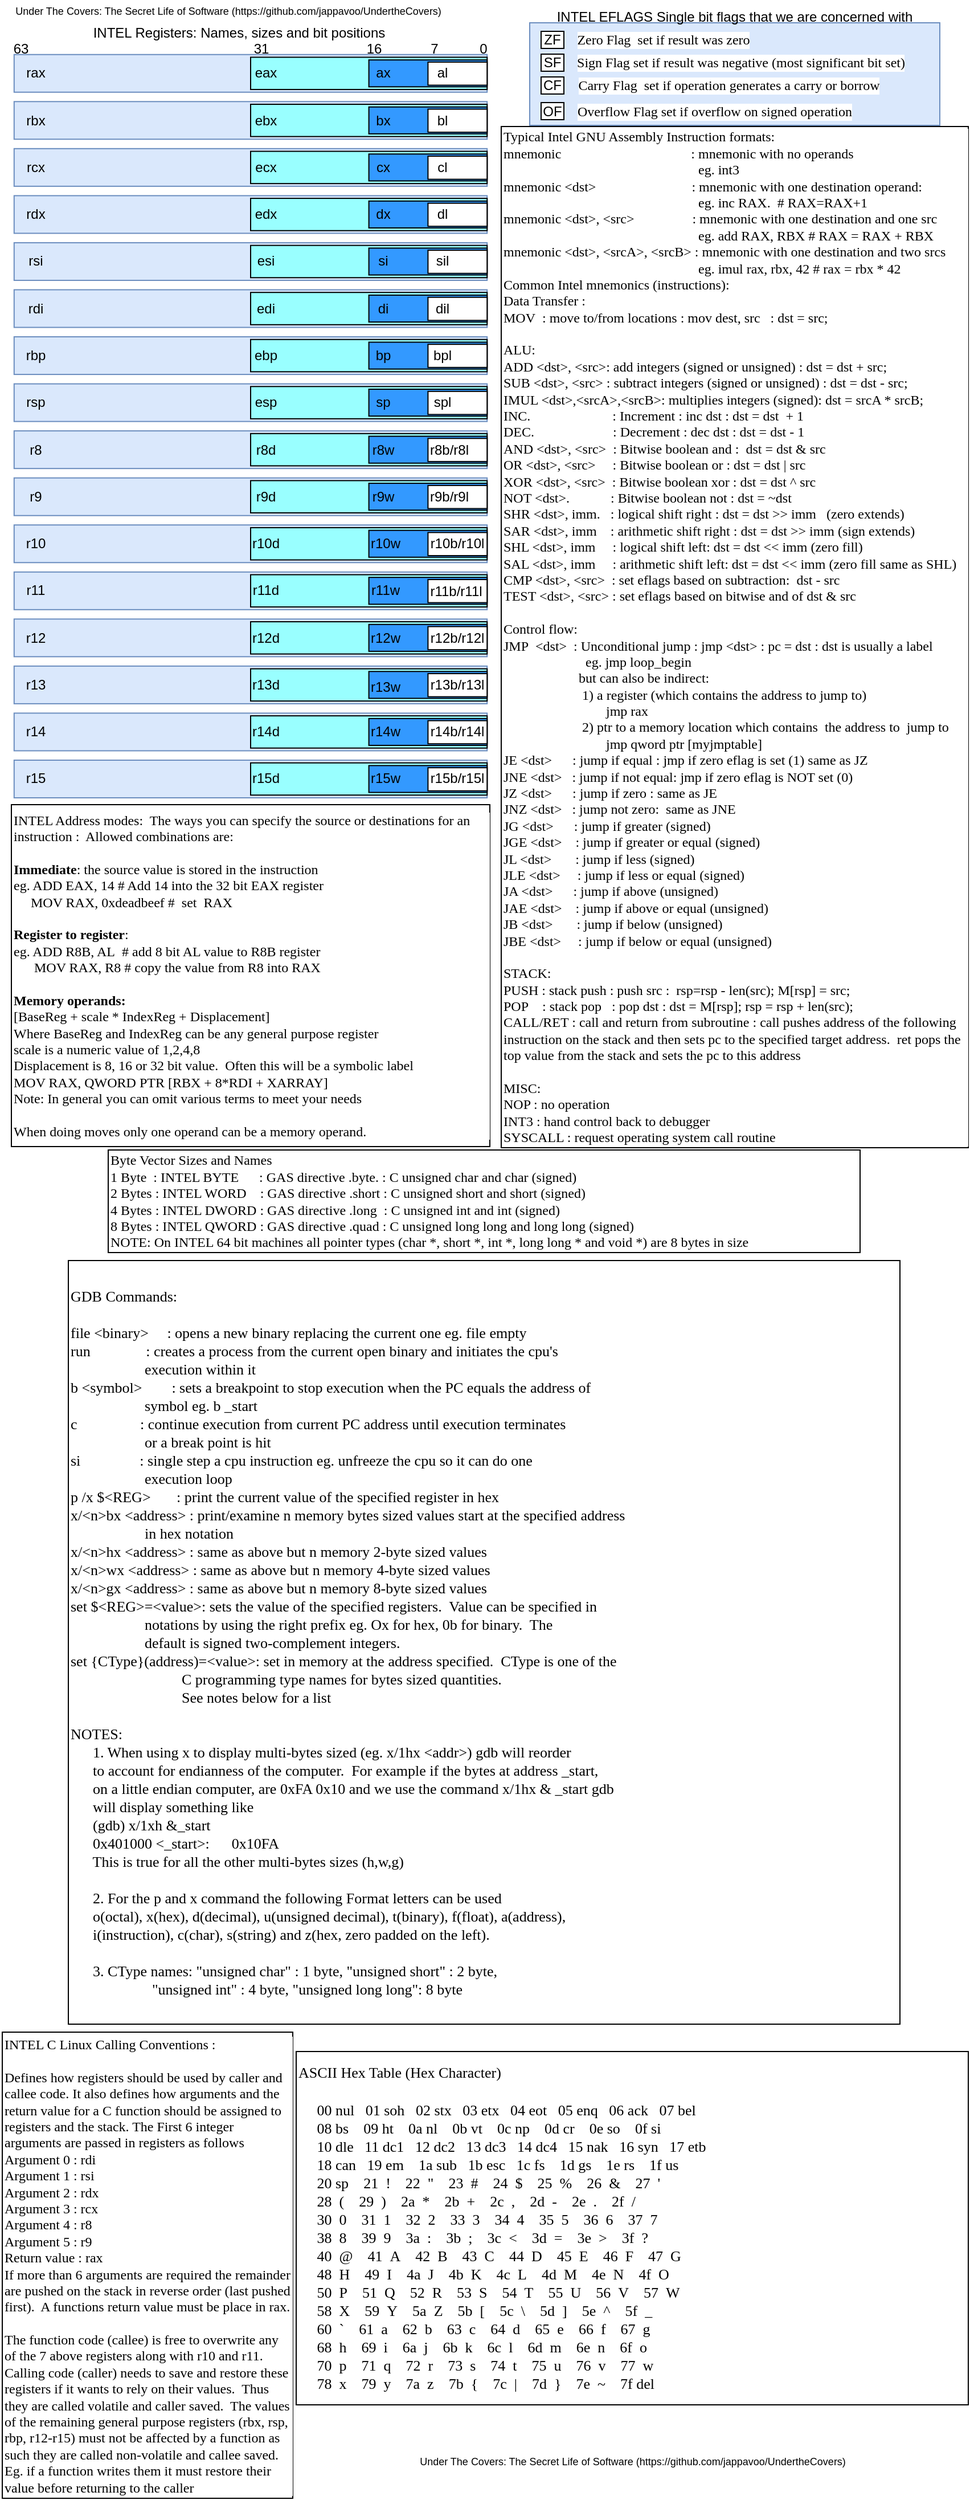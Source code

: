 <mxfile version="20.3.0" type="device"><diagram id="tnVVL2RIjYyHQP7YavkZ" name="Page-1"><mxGraphModel dx="1306" dy="922" grid="1" gridSize="10" guides="1" tooltips="1" connect="1" arrows="1" fold="1" page="1" pageScale="1" pageWidth="850" pageHeight="1100" math="0" shadow="0"><root><mxCell id="0"/><mxCell id="1" parent="0"/><mxCell id="yO36LVKBBP6oEXjNpiCq-182" value="&lt;p class=&quot;p1&quot; style=&quot;margin: 0px ; font-stretch: normal ; font-size: 13px ; line-height: normal ; font-family: &amp;#34;monaco&amp;#34;&quot;&gt;&lt;span class=&quot;s1&quot;&gt;ASCII Hex Table (Hex Character)&amp;nbsp;&amp;nbsp;&lt;/span&gt;&lt;/p&gt;&lt;p class=&quot;p2&quot; style=&quot;margin: 0px ; font-stretch: normal ; font-size: 13px ; line-height: normal ; font-family: &amp;#34;monaco&amp;#34; ; min-height: 17px&quot;&gt;&lt;span class=&quot;s1&quot;&gt;&lt;/span&gt;&lt;br&gt;&lt;/p&gt;&lt;p class=&quot;p1&quot; style=&quot;margin: 0px ; font-stretch: normal ; font-size: 13px ; line-height: normal ; font-family: &amp;#34;monaco&amp;#34;&quot;&gt;&lt;span class=&quot;s1&quot;&gt;&lt;span class=&quot;Apple-converted-space&quot;&gt;&amp;nbsp;&amp;nbsp; &amp;nbsp;&amp;nbsp;&lt;/span&gt;00 nul&amp;nbsp;&lt;span class=&quot;Apple-converted-space&quot;&gt;&amp;nbsp;&amp;nbsp;&lt;/span&gt;01 soh&amp;nbsp;&lt;span class=&quot;Apple-converted-space&quot;&gt;&amp;nbsp;&amp;nbsp;&lt;/span&gt;02 stx&amp;nbsp;&lt;span class=&quot;Apple-converted-space&quot;&gt;&amp;nbsp;&amp;nbsp;&lt;/span&gt;03 etx&amp;nbsp;&lt;span class=&quot;Apple-converted-space&quot;&gt;&amp;nbsp;&amp;nbsp;&lt;/span&gt;04 eot&amp;nbsp;&lt;span class=&quot;Apple-converted-space&quot;&gt;&amp;nbsp;&amp;nbsp;&lt;/span&gt;05 enq&amp;nbsp;&lt;span class=&quot;Apple-converted-space&quot;&gt;&amp;nbsp;&amp;nbsp;&lt;/span&gt;06 ack&amp;nbsp;&lt;span class=&quot;Apple-converted-space&quot;&gt;&amp;nbsp;&amp;nbsp;&lt;/span&gt;07 bel&lt;/span&gt;&lt;/p&gt;&lt;p class=&quot;p1&quot; style=&quot;margin: 0px ; font-stretch: normal ; font-size: 13px ; line-height: normal ; font-family: &amp;#34;monaco&amp;#34;&quot;&gt;&lt;span class=&quot;s1&quot;&gt;&lt;span class=&quot;Apple-converted-space&quot;&gt;&amp;nbsp;&amp;nbsp; &amp;nbsp;&amp;nbsp;&lt;/span&gt;08 bs&lt;span class=&quot;Apple-converted-space&quot;&gt;&amp;nbsp; &amp;nbsp;&amp;nbsp;&lt;/span&gt;09 ht&lt;span class=&quot;Apple-converted-space&quot;&gt;&amp;nbsp; &amp;nbsp;&amp;nbsp;&lt;/span&gt;0a nl&lt;span class=&quot;Apple-converted-space&quot;&gt;&amp;nbsp; &amp;nbsp;&amp;nbsp;&lt;/span&gt;0b vt&lt;span class=&quot;Apple-converted-space&quot;&gt;&amp;nbsp; &amp;nbsp;&amp;nbsp;&lt;/span&gt;0c np&lt;span class=&quot;Apple-converted-space&quot;&gt;&amp;nbsp; &amp;nbsp;&amp;nbsp;&lt;/span&gt;0d cr&lt;span class=&quot;Apple-converted-space&quot;&gt;&amp;nbsp; &amp;nbsp;&amp;nbsp;&lt;/span&gt;0e so&lt;span class=&quot;Apple-converted-space&quot;&gt;&amp;nbsp; &amp;nbsp;&amp;nbsp;&lt;/span&gt;0f si&lt;/span&gt;&lt;/p&gt;&lt;p class=&quot;p1&quot; style=&quot;margin: 0px ; font-stretch: normal ; font-size: 13px ; line-height: normal ; font-family: &amp;#34;monaco&amp;#34;&quot;&gt;&lt;span class=&quot;s1&quot;&gt;&lt;span class=&quot;Apple-converted-space&quot;&gt;&amp;nbsp;&amp;nbsp; &amp;nbsp;&amp;nbsp;&lt;/span&gt;10 dle&amp;nbsp;&lt;span class=&quot;Apple-converted-space&quot;&gt;&amp;nbsp;&amp;nbsp;&lt;/span&gt;11 dc1&amp;nbsp;&lt;span class=&quot;Apple-converted-space&quot;&gt;&amp;nbsp;&amp;nbsp;&lt;/span&gt;12 dc2&amp;nbsp;&lt;span class=&quot;Apple-converted-space&quot;&gt;&amp;nbsp;&amp;nbsp;&lt;/span&gt;13 dc3&amp;nbsp;&lt;span class=&quot;Apple-converted-space&quot;&gt;&amp;nbsp;&amp;nbsp;&lt;/span&gt;14 dc4&amp;nbsp;&lt;span class=&quot;Apple-converted-space&quot;&gt;&amp;nbsp;&amp;nbsp;&lt;/span&gt;15 nak&amp;nbsp;&lt;span class=&quot;Apple-converted-space&quot;&gt;&amp;nbsp;&amp;nbsp;&lt;/span&gt;16 syn&amp;nbsp;&lt;span class=&quot;Apple-converted-space&quot;&gt;&amp;nbsp;&amp;nbsp;&lt;/span&gt;17 etb&lt;/span&gt;&lt;/p&gt;&lt;p class=&quot;p1&quot; style=&quot;margin: 0px ; font-stretch: normal ; font-size: 13px ; line-height: normal ; font-family: &amp;#34;monaco&amp;#34;&quot;&gt;&lt;span class=&quot;s1&quot;&gt;&lt;span class=&quot;Apple-converted-space&quot;&gt;&amp;nbsp;&amp;nbsp; &amp;nbsp;&amp;nbsp;&lt;/span&gt;18 can&amp;nbsp;&lt;span class=&quot;Apple-converted-space&quot;&gt;&amp;nbsp;&amp;nbsp;&lt;/span&gt;19 em&lt;span class=&quot;Apple-converted-space&quot;&gt;&amp;nbsp; &amp;nbsp;&amp;nbsp;&lt;/span&gt;1a sub&amp;nbsp;&lt;span class=&quot;Apple-converted-space&quot;&gt;&amp;nbsp;&amp;nbsp;&lt;/span&gt;1b esc&amp;nbsp;&lt;span class=&quot;Apple-converted-space&quot;&gt;&amp;nbsp;&amp;nbsp;&lt;/span&gt;1c fs&lt;span class=&quot;Apple-converted-space&quot;&gt;&amp;nbsp; &amp;nbsp;&amp;nbsp;&lt;/span&gt;1d gs&lt;span class=&quot;Apple-converted-space&quot;&gt;&amp;nbsp; &amp;nbsp;&amp;nbsp;&lt;/span&gt;1e rs&lt;span class=&quot;Apple-converted-space&quot;&gt;&amp;nbsp; &amp;nbsp;&amp;nbsp;&lt;/span&gt;1f us&lt;/span&gt;&lt;/p&gt;&lt;p class=&quot;p1&quot; style=&quot;margin: 0px ; font-stretch: normal ; font-size: 13px ; line-height: normal ; font-family: &amp;#34;monaco&amp;#34;&quot;&gt;&lt;span class=&quot;s1&quot;&gt;&lt;span class=&quot;Apple-converted-space&quot;&gt;&amp;nbsp;&amp;nbsp; &amp;nbsp;&amp;nbsp;&lt;/span&gt;20 sp&lt;span class=&quot;Apple-converted-space&quot;&gt;&amp;nbsp; &amp;nbsp;&amp;nbsp;&lt;/span&gt;21&lt;span class=&quot;Apple-converted-space&quot;&gt;&amp;nbsp;&amp;nbsp;&lt;/span&gt;!&lt;span class=&quot;Apple-converted-space&quot;&gt;&amp;nbsp; &amp;nbsp;&amp;nbsp;&lt;/span&gt;22&lt;span class=&quot;Apple-converted-space&quot;&gt;&amp;nbsp;&amp;nbsp;&lt;/span&gt;&quot;&lt;span class=&quot;Apple-converted-space&quot;&gt;&amp;nbsp; &amp;nbsp;&amp;nbsp;&lt;/span&gt;23&lt;span class=&quot;Apple-converted-space&quot;&gt;&amp;nbsp;&amp;nbsp;&lt;/span&gt;#&lt;span class=&quot;Apple-converted-space&quot;&gt;&amp;nbsp; &amp;nbsp;&amp;nbsp;&lt;/span&gt;24&lt;span class=&quot;Apple-converted-space&quot;&gt;&amp;nbsp;&amp;nbsp;&lt;/span&gt;$&lt;span class=&quot;Apple-converted-space&quot;&gt;&amp;nbsp; &amp;nbsp;&amp;nbsp;&lt;/span&gt;25&lt;span class=&quot;Apple-converted-space&quot;&gt;&amp;nbsp;&amp;nbsp;&lt;/span&gt;%&lt;span class=&quot;Apple-converted-space&quot;&gt;&amp;nbsp; &amp;nbsp;&amp;nbsp;&lt;/span&gt;26&lt;span class=&quot;Apple-converted-space&quot;&gt;&amp;nbsp;&amp;nbsp;&lt;/span&gt;&amp;amp;&lt;span class=&quot;Apple-converted-space&quot;&gt;&amp;nbsp; &amp;nbsp;&amp;nbsp;&lt;/span&gt;27&lt;span class=&quot;Apple-converted-space&quot;&gt;&amp;nbsp;&amp;nbsp;&lt;/span&gt;'&lt;/span&gt;&lt;/p&gt;&lt;p class=&quot;p1&quot; style=&quot;margin: 0px ; font-stretch: normal ; font-size: 13px ; line-height: normal ; font-family: &amp;#34;monaco&amp;#34;&quot;&gt;&lt;span class=&quot;s1&quot;&gt;&lt;span class=&quot;Apple-converted-space&quot;&gt;&amp;nbsp;&amp;nbsp; &amp;nbsp;&amp;nbsp;&lt;/span&gt;28&lt;span class=&quot;Apple-converted-space&quot;&gt;&amp;nbsp;&amp;nbsp;&lt;/span&gt;(&lt;span class=&quot;Apple-converted-space&quot;&gt;&amp;nbsp; &amp;nbsp;&amp;nbsp;&lt;/span&gt;29&lt;span class=&quot;Apple-converted-space&quot;&gt;&amp;nbsp;&amp;nbsp;&lt;/span&gt;)&lt;span class=&quot;Apple-converted-space&quot;&gt;&amp;nbsp; &amp;nbsp;&amp;nbsp;&lt;/span&gt;2a&lt;span class=&quot;Apple-converted-space&quot;&gt;&amp;nbsp;&amp;nbsp;&lt;/span&gt;*&lt;span class=&quot;Apple-converted-space&quot;&gt;&amp;nbsp; &amp;nbsp;&amp;nbsp;&lt;/span&gt;2b&lt;span class=&quot;Apple-converted-space&quot;&gt;&amp;nbsp;&amp;nbsp;&lt;/span&gt;+&lt;span class=&quot;Apple-converted-space&quot;&gt;&amp;nbsp; &amp;nbsp;&amp;nbsp;&lt;/span&gt;2c&lt;span class=&quot;Apple-converted-space&quot;&gt;&amp;nbsp;&amp;nbsp;&lt;/span&gt;,&lt;span class=&quot;Apple-converted-space&quot;&gt;&amp;nbsp; &amp;nbsp;&amp;nbsp;&lt;/span&gt;2d&lt;span class=&quot;Apple-converted-space&quot;&gt;&amp;nbsp;&amp;nbsp;&lt;/span&gt;-&lt;span class=&quot;Apple-converted-space&quot;&gt;&amp;nbsp; &amp;nbsp;&amp;nbsp;&lt;/span&gt;2e&lt;span class=&quot;Apple-converted-space&quot;&gt;&amp;nbsp;&amp;nbsp;&lt;/span&gt;.&lt;span class=&quot;Apple-converted-space&quot;&gt;&amp;nbsp; &amp;nbsp;&amp;nbsp;&lt;/span&gt;2f&lt;span class=&quot;Apple-converted-space&quot;&gt;&amp;nbsp;&amp;nbsp;&lt;/span&gt;/&lt;/span&gt;&lt;/p&gt;&lt;p class=&quot;p1&quot; style=&quot;margin: 0px ; font-stretch: normal ; font-size: 13px ; line-height: normal ; font-family: &amp;#34;monaco&amp;#34;&quot;&gt;&lt;span class=&quot;s1&quot;&gt;&lt;span class=&quot;Apple-converted-space&quot;&gt;&amp;nbsp;&amp;nbsp; &amp;nbsp;&amp;nbsp;&lt;/span&gt;30&lt;span class=&quot;Apple-converted-space&quot;&gt;&amp;nbsp;&amp;nbsp;&lt;/span&gt;0&lt;span class=&quot;Apple-converted-space&quot;&gt;&amp;nbsp; &amp;nbsp;&amp;nbsp;&lt;/span&gt;31&lt;span class=&quot;Apple-converted-space&quot;&gt;&amp;nbsp;&amp;nbsp;&lt;/span&gt;1&lt;span class=&quot;Apple-converted-space&quot;&gt;&amp;nbsp; &amp;nbsp;&amp;nbsp;&lt;/span&gt;32&lt;span class=&quot;Apple-converted-space&quot;&gt;&amp;nbsp;&amp;nbsp;&lt;/span&gt;2&lt;span class=&quot;Apple-converted-space&quot;&gt;&amp;nbsp; &amp;nbsp;&amp;nbsp;&lt;/span&gt;33&lt;span class=&quot;Apple-converted-space&quot;&gt;&amp;nbsp;&amp;nbsp;&lt;/span&gt;3&lt;span class=&quot;Apple-converted-space&quot;&gt;&amp;nbsp; &amp;nbsp;&amp;nbsp;&lt;/span&gt;34&lt;span class=&quot;Apple-converted-space&quot;&gt;&amp;nbsp;&amp;nbsp;&lt;/span&gt;4&lt;span class=&quot;Apple-converted-space&quot;&gt;&amp;nbsp; &amp;nbsp;&amp;nbsp;&lt;/span&gt;35&lt;span class=&quot;Apple-converted-space&quot;&gt;&amp;nbsp;&amp;nbsp;&lt;/span&gt;5&lt;span class=&quot;Apple-converted-space&quot;&gt;&amp;nbsp; &amp;nbsp;&amp;nbsp;&lt;/span&gt;36&lt;span class=&quot;Apple-converted-space&quot;&gt;&amp;nbsp;&amp;nbsp;&lt;/span&gt;6&lt;span class=&quot;Apple-converted-space&quot;&gt;&amp;nbsp; &amp;nbsp;&amp;nbsp;&lt;/span&gt;37&lt;span class=&quot;Apple-converted-space&quot;&gt;&amp;nbsp;&amp;nbsp;&lt;/span&gt;7&lt;/span&gt;&lt;/p&gt;&lt;p class=&quot;p1&quot; style=&quot;margin: 0px ; font-stretch: normal ; font-size: 13px ; line-height: normal ; font-family: &amp;#34;monaco&amp;#34;&quot;&gt;&lt;span class=&quot;s1&quot;&gt;&lt;span class=&quot;Apple-converted-space&quot;&gt;&amp;nbsp;&amp;nbsp; &amp;nbsp;&amp;nbsp;&lt;/span&gt;38&lt;span class=&quot;Apple-converted-space&quot;&gt;&amp;nbsp;&amp;nbsp;&lt;/span&gt;8&lt;span class=&quot;Apple-converted-space&quot;&gt;&amp;nbsp; &amp;nbsp;&amp;nbsp;&lt;/span&gt;39&lt;span class=&quot;Apple-converted-space&quot;&gt;&amp;nbsp;&amp;nbsp;&lt;/span&gt;9&lt;span class=&quot;Apple-converted-space&quot;&gt;&amp;nbsp; &amp;nbsp;&amp;nbsp;&lt;/span&gt;3a&lt;span class=&quot;Apple-converted-space&quot;&gt;&amp;nbsp;&amp;nbsp;&lt;/span&gt;:&lt;span class=&quot;Apple-converted-space&quot;&gt;&amp;nbsp; &amp;nbsp;&amp;nbsp;&lt;/span&gt;3b&lt;span class=&quot;Apple-converted-space&quot;&gt;&amp;nbsp;&amp;nbsp;&lt;/span&gt;;&lt;span class=&quot;Apple-converted-space&quot;&gt;&amp;nbsp; &amp;nbsp;&amp;nbsp;&lt;/span&gt;3c&lt;span class=&quot;Apple-converted-space&quot;&gt;&amp;nbsp;&amp;nbsp;&lt;/span&gt;&amp;lt;&lt;span class=&quot;Apple-converted-space&quot;&gt;&amp;nbsp; &amp;nbsp;&amp;nbsp;&lt;/span&gt;3d&lt;span class=&quot;Apple-converted-space&quot;&gt;&amp;nbsp;&amp;nbsp;&lt;/span&gt;=&lt;span class=&quot;Apple-converted-space&quot;&gt;&amp;nbsp; &amp;nbsp;&amp;nbsp;&lt;/span&gt;3e&lt;span class=&quot;Apple-converted-space&quot;&gt;&amp;nbsp;&amp;nbsp;&lt;/span&gt;&amp;gt;&lt;span class=&quot;Apple-converted-space&quot;&gt;&amp;nbsp; &amp;nbsp;&amp;nbsp;&lt;/span&gt;3f&lt;span class=&quot;Apple-converted-space&quot;&gt;&amp;nbsp;&amp;nbsp;&lt;/span&gt;?&lt;/span&gt;&lt;/p&gt;&lt;p class=&quot;p1&quot; style=&quot;margin: 0px ; font-stretch: normal ; font-size: 13px ; line-height: normal ; font-family: &amp;#34;monaco&amp;#34;&quot;&gt;&lt;span class=&quot;s1&quot;&gt;&lt;span class=&quot;Apple-converted-space&quot;&gt;&amp;nbsp;&amp;nbsp; &amp;nbsp;&amp;nbsp;&lt;/span&gt;40&lt;span class=&quot;Apple-converted-space&quot;&gt;&amp;nbsp;&amp;nbsp;&lt;/span&gt;@&lt;span class=&quot;Apple-converted-space&quot;&gt;&amp;nbsp; &amp;nbsp;&amp;nbsp;&lt;/span&gt;41&lt;span class=&quot;Apple-converted-space&quot;&gt;&amp;nbsp;&amp;nbsp;&lt;/span&gt;A&lt;span class=&quot;Apple-converted-space&quot;&gt;&amp;nbsp; &amp;nbsp;&amp;nbsp;&lt;/span&gt;42&lt;span class=&quot;Apple-converted-space&quot;&gt;&amp;nbsp;&amp;nbsp;&lt;/span&gt;B&lt;span class=&quot;Apple-converted-space&quot;&gt;&amp;nbsp; &amp;nbsp;&amp;nbsp;&lt;/span&gt;43&lt;span class=&quot;Apple-converted-space&quot;&gt;&amp;nbsp;&amp;nbsp;&lt;/span&gt;C&lt;span class=&quot;Apple-converted-space&quot;&gt;&amp;nbsp; &amp;nbsp;&amp;nbsp;&lt;/span&gt;44&lt;span class=&quot;Apple-converted-space&quot;&gt;&amp;nbsp;&amp;nbsp;&lt;/span&gt;D&lt;span class=&quot;Apple-converted-space&quot;&gt;&amp;nbsp; &amp;nbsp;&amp;nbsp;&lt;/span&gt;45&lt;span class=&quot;Apple-converted-space&quot;&gt;&amp;nbsp;&amp;nbsp;&lt;/span&gt;E&lt;span class=&quot;Apple-converted-space&quot;&gt;&amp;nbsp; &amp;nbsp;&amp;nbsp;&lt;/span&gt;46&lt;span class=&quot;Apple-converted-space&quot;&gt;&amp;nbsp;&amp;nbsp;&lt;/span&gt;F&lt;span class=&quot;Apple-converted-space&quot;&gt;&amp;nbsp; &amp;nbsp;&amp;nbsp;&lt;/span&gt;47&lt;span class=&quot;Apple-converted-space&quot;&gt;&amp;nbsp;&amp;nbsp;&lt;/span&gt;G&lt;/span&gt;&lt;/p&gt;&lt;p class=&quot;p1&quot; style=&quot;margin: 0px ; font-stretch: normal ; font-size: 13px ; line-height: normal ; font-family: &amp;#34;monaco&amp;#34;&quot;&gt;&lt;span class=&quot;s1&quot;&gt;&lt;span class=&quot;Apple-converted-space&quot;&gt;&amp;nbsp;&amp;nbsp; &amp;nbsp;&amp;nbsp;&lt;/span&gt;48&lt;span class=&quot;Apple-converted-space&quot;&gt;&amp;nbsp;&amp;nbsp;&lt;/span&gt;H&lt;span class=&quot;Apple-converted-space&quot;&gt;&amp;nbsp; &amp;nbsp;&amp;nbsp;&lt;/span&gt;49&lt;span class=&quot;Apple-converted-space&quot;&gt;&amp;nbsp;&amp;nbsp;&lt;/span&gt;I&lt;span class=&quot;Apple-converted-space&quot;&gt;&amp;nbsp; &amp;nbsp;&amp;nbsp;&lt;/span&gt;4a&lt;span class=&quot;Apple-converted-space&quot;&gt;&amp;nbsp;&amp;nbsp;&lt;/span&gt;J&lt;span class=&quot;Apple-converted-space&quot;&gt;&amp;nbsp; &amp;nbsp;&amp;nbsp;&lt;/span&gt;4b&lt;span class=&quot;Apple-converted-space&quot;&gt;&amp;nbsp;&amp;nbsp;&lt;/span&gt;K&lt;span class=&quot;Apple-converted-space&quot;&gt;&amp;nbsp; &amp;nbsp;&amp;nbsp;&lt;/span&gt;4c&lt;span class=&quot;Apple-converted-space&quot;&gt;&amp;nbsp;&amp;nbsp;&lt;/span&gt;L&lt;span class=&quot;Apple-converted-space&quot;&gt;&amp;nbsp; &amp;nbsp;&amp;nbsp;&lt;/span&gt;4d&lt;span class=&quot;Apple-converted-space&quot;&gt;&amp;nbsp;&amp;nbsp;&lt;/span&gt;M&lt;span class=&quot;Apple-converted-space&quot;&gt;&amp;nbsp; &amp;nbsp;&amp;nbsp;&lt;/span&gt;4e&lt;span class=&quot;Apple-converted-space&quot;&gt;&amp;nbsp;&amp;nbsp;&lt;/span&gt;N&lt;span class=&quot;Apple-converted-space&quot;&gt;&amp;nbsp; &amp;nbsp;&amp;nbsp;&lt;/span&gt;4f&lt;span class=&quot;Apple-converted-space&quot;&gt;&amp;nbsp;&amp;nbsp;&lt;/span&gt;O&lt;/span&gt;&lt;/p&gt;&lt;p class=&quot;p1&quot; style=&quot;margin: 0px ; font-stretch: normal ; font-size: 13px ; line-height: normal ; font-family: &amp;#34;monaco&amp;#34;&quot;&gt;&lt;span class=&quot;s1&quot;&gt;&lt;span class=&quot;Apple-converted-space&quot;&gt;&amp;nbsp;&amp;nbsp; &amp;nbsp;&amp;nbsp;&lt;/span&gt;50&lt;span class=&quot;Apple-converted-space&quot;&gt;&amp;nbsp;&amp;nbsp;&lt;/span&gt;P&lt;span class=&quot;Apple-converted-space&quot;&gt;&amp;nbsp; &amp;nbsp;&amp;nbsp;&lt;/span&gt;51&lt;span class=&quot;Apple-converted-space&quot;&gt;&amp;nbsp;&amp;nbsp;&lt;/span&gt;Q&lt;span class=&quot;Apple-converted-space&quot;&gt;&amp;nbsp; &amp;nbsp;&amp;nbsp;&lt;/span&gt;52&lt;span class=&quot;Apple-converted-space&quot;&gt;&amp;nbsp;&amp;nbsp;&lt;/span&gt;R&lt;span class=&quot;Apple-converted-space&quot;&gt;&amp;nbsp; &amp;nbsp;&amp;nbsp;&lt;/span&gt;53&lt;span class=&quot;Apple-converted-space&quot;&gt;&amp;nbsp;&amp;nbsp;&lt;/span&gt;S&lt;span class=&quot;Apple-converted-space&quot;&gt;&amp;nbsp; &amp;nbsp;&amp;nbsp;&lt;/span&gt;54&lt;span class=&quot;Apple-converted-space&quot;&gt;&amp;nbsp;&amp;nbsp;&lt;/span&gt;T&lt;span class=&quot;Apple-converted-space&quot;&gt;&amp;nbsp; &amp;nbsp;&amp;nbsp;&lt;/span&gt;55&lt;span class=&quot;Apple-converted-space&quot;&gt;&amp;nbsp;&amp;nbsp;&lt;/span&gt;U&lt;span class=&quot;Apple-converted-space&quot;&gt;&amp;nbsp; &amp;nbsp;&amp;nbsp;&lt;/span&gt;56&lt;span class=&quot;Apple-converted-space&quot;&gt;&amp;nbsp;&amp;nbsp;&lt;/span&gt;V&lt;span class=&quot;Apple-converted-space&quot;&gt;&amp;nbsp; &amp;nbsp;&amp;nbsp;&lt;/span&gt;57&lt;span class=&quot;Apple-converted-space&quot;&gt;&amp;nbsp;&amp;nbsp;&lt;/span&gt;W&lt;/span&gt;&lt;/p&gt;&lt;p class=&quot;p1&quot; style=&quot;margin: 0px ; font-stretch: normal ; font-size: 13px ; line-height: normal ; font-family: &amp;#34;monaco&amp;#34;&quot;&gt;&lt;span class=&quot;s1&quot;&gt;&lt;span class=&quot;Apple-converted-space&quot;&gt;&amp;nbsp;&amp;nbsp; &amp;nbsp;&amp;nbsp;&lt;/span&gt;58&lt;span class=&quot;Apple-converted-space&quot;&gt;&amp;nbsp;&amp;nbsp;&lt;/span&gt;X&lt;span class=&quot;Apple-converted-space&quot;&gt;&amp;nbsp; &amp;nbsp;&amp;nbsp;&lt;/span&gt;59&lt;span class=&quot;Apple-converted-space&quot;&gt;&amp;nbsp;&amp;nbsp;&lt;/span&gt;Y&lt;span class=&quot;Apple-converted-space&quot;&gt;&amp;nbsp; &amp;nbsp;&amp;nbsp;&lt;/span&gt;5a&lt;span class=&quot;Apple-converted-space&quot;&gt;&amp;nbsp;&amp;nbsp;&lt;/span&gt;Z&lt;span class=&quot;Apple-converted-space&quot;&gt;&amp;nbsp; &amp;nbsp;&amp;nbsp;&lt;/span&gt;5b&lt;span class=&quot;Apple-converted-space&quot;&gt;&amp;nbsp;&amp;nbsp;&lt;/span&gt;[&lt;span class=&quot;Apple-converted-space&quot;&gt;&amp;nbsp; &amp;nbsp;&amp;nbsp;&lt;/span&gt;5c&lt;span class=&quot;Apple-converted-space&quot;&gt;&amp;nbsp;&amp;nbsp;&lt;/span&gt;\&amp;nbsp;&amp;nbsp;&lt;span class=&quot;Apple-converted-space&quot;&gt;&amp;nbsp;&amp;nbsp;&lt;/span&gt;5d&lt;span class=&quot;Apple-converted-space&quot;&gt;&amp;nbsp;&amp;nbsp;&lt;/span&gt;]&lt;span class=&quot;Apple-converted-space&quot;&gt;&amp;nbsp; &amp;nbsp;&amp;nbsp;&lt;/span&gt;5e&lt;span class=&quot;Apple-converted-space&quot;&gt;&amp;nbsp;&amp;nbsp;&lt;/span&gt;^&lt;span class=&quot;Apple-converted-space&quot;&gt;&amp;nbsp; &amp;nbsp;&amp;nbsp;&lt;/span&gt;5f&lt;span class=&quot;Apple-converted-space&quot;&gt;&amp;nbsp;&amp;nbsp;&lt;/span&gt;_&lt;/span&gt;&lt;/p&gt;&lt;p class=&quot;p1&quot; style=&quot;margin: 0px ; font-stretch: normal ; font-size: 13px ; line-height: normal ; font-family: &amp;#34;monaco&amp;#34;&quot;&gt;&lt;span class=&quot;s1&quot;&gt;&lt;span class=&quot;Apple-converted-space&quot;&gt;&amp;nbsp;&amp;nbsp; &amp;nbsp;&amp;nbsp;&lt;/span&gt;60&lt;span class=&quot;Apple-converted-space&quot;&gt;&amp;nbsp;&amp;nbsp;&lt;/span&gt;`&lt;span class=&quot;Apple-converted-space&quot;&gt;&amp;nbsp; &amp;nbsp;&amp;nbsp;&lt;/span&gt;61&lt;span class=&quot;Apple-converted-space&quot;&gt;&amp;nbsp;&amp;nbsp;&lt;/span&gt;a&lt;span class=&quot;Apple-converted-space&quot;&gt;&amp;nbsp; &amp;nbsp;&amp;nbsp;&lt;/span&gt;62&lt;span class=&quot;Apple-converted-space&quot;&gt;&amp;nbsp;&amp;nbsp;&lt;/span&gt;b&lt;span class=&quot;Apple-converted-space&quot;&gt;&amp;nbsp; &amp;nbsp;&amp;nbsp;&lt;/span&gt;63&lt;span class=&quot;Apple-converted-space&quot;&gt;&amp;nbsp;&amp;nbsp;&lt;/span&gt;c&lt;span class=&quot;Apple-converted-space&quot;&gt;&amp;nbsp; &amp;nbsp;&amp;nbsp;&lt;/span&gt;64&lt;span class=&quot;Apple-converted-space&quot;&gt;&amp;nbsp;&amp;nbsp;&lt;/span&gt;d&lt;span class=&quot;Apple-converted-space&quot;&gt;&amp;nbsp; &amp;nbsp;&amp;nbsp;&lt;/span&gt;65&lt;span class=&quot;Apple-converted-space&quot;&gt;&amp;nbsp;&amp;nbsp;&lt;/span&gt;e&lt;span class=&quot;Apple-converted-space&quot;&gt;&amp;nbsp; &amp;nbsp;&amp;nbsp;&lt;/span&gt;66&lt;span class=&quot;Apple-converted-space&quot;&gt;&amp;nbsp;&amp;nbsp;&lt;/span&gt;f&lt;span class=&quot;Apple-converted-space&quot;&gt;&amp;nbsp; &amp;nbsp;&amp;nbsp;&lt;/span&gt;67&lt;span class=&quot;Apple-converted-space&quot;&gt;&amp;nbsp;&amp;nbsp;&lt;/span&gt;g&lt;/span&gt;&lt;/p&gt;&lt;p class=&quot;p1&quot; style=&quot;margin: 0px ; font-stretch: normal ; font-size: 13px ; line-height: normal ; font-family: &amp;#34;monaco&amp;#34;&quot;&gt;&lt;span class=&quot;s1&quot;&gt;&lt;span class=&quot;Apple-converted-space&quot;&gt;&amp;nbsp;&amp;nbsp; &amp;nbsp;&amp;nbsp;&lt;/span&gt;68&lt;span class=&quot;Apple-converted-space&quot;&gt;&amp;nbsp;&amp;nbsp;&lt;/span&gt;h&lt;span class=&quot;Apple-converted-space&quot;&gt;&amp;nbsp; &amp;nbsp;&amp;nbsp;&lt;/span&gt;69&lt;span class=&quot;Apple-converted-space&quot;&gt;&amp;nbsp;&amp;nbsp;&lt;/span&gt;i&lt;span class=&quot;Apple-converted-space&quot;&gt;&amp;nbsp; &amp;nbsp;&amp;nbsp;&lt;/span&gt;6a&lt;span class=&quot;Apple-converted-space&quot;&gt;&amp;nbsp;&amp;nbsp;&lt;/span&gt;j&lt;span class=&quot;Apple-converted-space&quot;&gt;&amp;nbsp; &amp;nbsp;&amp;nbsp;&lt;/span&gt;6b&lt;span class=&quot;Apple-converted-space&quot;&gt;&amp;nbsp;&amp;nbsp;&lt;/span&gt;k&lt;span class=&quot;Apple-converted-space&quot;&gt;&amp;nbsp; &amp;nbsp;&amp;nbsp;&lt;/span&gt;6c&lt;span class=&quot;Apple-converted-space&quot;&gt;&amp;nbsp;&amp;nbsp;&lt;/span&gt;l&lt;span class=&quot;Apple-converted-space&quot;&gt;&amp;nbsp; &amp;nbsp;&amp;nbsp;&lt;/span&gt;6d&lt;span class=&quot;Apple-converted-space&quot;&gt;&amp;nbsp;&amp;nbsp;&lt;/span&gt;m&lt;span class=&quot;Apple-converted-space&quot;&gt;&amp;nbsp; &amp;nbsp;&amp;nbsp;&lt;/span&gt;6e&lt;span class=&quot;Apple-converted-space&quot;&gt;&amp;nbsp;&amp;nbsp;&lt;/span&gt;n&lt;span class=&quot;Apple-converted-space&quot;&gt;&amp;nbsp; &amp;nbsp;&amp;nbsp;&lt;/span&gt;6f&lt;span class=&quot;Apple-converted-space&quot;&gt;&amp;nbsp;&amp;nbsp;&lt;/span&gt;o&lt;/span&gt;&lt;/p&gt;&lt;p class=&quot;p1&quot; style=&quot;margin: 0px ; font-stretch: normal ; font-size: 13px ; line-height: normal ; font-family: &amp;#34;monaco&amp;#34;&quot;&gt;&lt;span class=&quot;s1&quot;&gt;&lt;span class=&quot;Apple-converted-space&quot;&gt;&amp;nbsp;&amp;nbsp; &amp;nbsp;&amp;nbsp;&lt;/span&gt;70&lt;span class=&quot;Apple-converted-space&quot;&gt;&amp;nbsp;&amp;nbsp;&lt;/span&gt;p&lt;span class=&quot;Apple-converted-space&quot;&gt;&amp;nbsp; &amp;nbsp;&amp;nbsp;&lt;/span&gt;71&lt;span class=&quot;Apple-converted-space&quot;&gt;&amp;nbsp;&amp;nbsp;&lt;/span&gt;q&lt;span class=&quot;Apple-converted-space&quot;&gt;&amp;nbsp; &amp;nbsp;&amp;nbsp;&lt;/span&gt;72&lt;span class=&quot;Apple-converted-space&quot;&gt;&amp;nbsp;&amp;nbsp;&lt;/span&gt;r&lt;span class=&quot;Apple-converted-space&quot;&gt;&amp;nbsp; &amp;nbsp;&amp;nbsp;&lt;/span&gt;73&lt;span class=&quot;Apple-converted-space&quot;&gt;&amp;nbsp;&amp;nbsp;&lt;/span&gt;s&lt;span class=&quot;Apple-converted-space&quot;&gt;&amp;nbsp; &amp;nbsp;&amp;nbsp;&lt;/span&gt;74&lt;span class=&quot;Apple-converted-space&quot;&gt;&amp;nbsp;&amp;nbsp;&lt;/span&gt;t&lt;span class=&quot;Apple-converted-space&quot;&gt;&amp;nbsp; &amp;nbsp;&amp;nbsp;&lt;/span&gt;75&lt;span class=&quot;Apple-converted-space&quot;&gt;&amp;nbsp;&amp;nbsp;&lt;/span&gt;u&lt;span class=&quot;Apple-converted-space&quot;&gt;&amp;nbsp; &amp;nbsp;&amp;nbsp;&lt;/span&gt;76&lt;span class=&quot;Apple-converted-space&quot;&gt;&amp;nbsp;&amp;nbsp;&lt;/span&gt;v&lt;span class=&quot;Apple-converted-space&quot;&gt;&amp;nbsp; &amp;nbsp;&amp;nbsp;&lt;/span&gt;77&lt;span class=&quot;Apple-converted-space&quot;&gt;&amp;nbsp;&amp;nbsp;&lt;/span&gt;w&lt;/span&gt;&lt;/p&gt;&lt;p class=&quot;p1&quot; style=&quot;margin: 0px ; font-stretch: normal ; font-size: 13px ; line-height: normal ; font-family: &amp;#34;monaco&amp;#34;&quot;&gt;&lt;span class=&quot;s1&quot;&gt;&lt;span class=&quot;Apple-converted-space&quot;&gt;&amp;nbsp;&amp;nbsp; &amp;nbsp;&amp;nbsp;&lt;/span&gt;78&lt;span class=&quot;Apple-converted-space&quot;&gt;&amp;nbsp;&amp;nbsp;&lt;/span&gt;x&lt;span class=&quot;Apple-converted-space&quot;&gt;&amp;nbsp; &amp;nbsp;&amp;nbsp;&lt;/span&gt;79&lt;span class=&quot;Apple-converted-space&quot;&gt;&amp;nbsp;&amp;nbsp;&lt;/span&gt;y&lt;span class=&quot;Apple-converted-space&quot;&gt;&amp;nbsp; &amp;nbsp;&amp;nbsp;&lt;/span&gt;7a&lt;span class=&quot;Apple-converted-space&quot;&gt;&amp;nbsp;&amp;nbsp;&lt;/span&gt;z&lt;span class=&quot;Apple-converted-space&quot;&gt;&amp;nbsp; &amp;nbsp;&amp;nbsp;&lt;/span&gt;7b&lt;span class=&quot;Apple-converted-space&quot;&gt;&amp;nbsp;&amp;nbsp;&lt;/span&gt;{&lt;span class=&quot;Apple-converted-space&quot;&gt;&amp;nbsp; &amp;nbsp;&amp;nbsp;&lt;/span&gt;7c&lt;span class=&quot;Apple-converted-space&quot;&gt;&amp;nbsp;&amp;nbsp;&lt;/span&gt;|&lt;span class=&quot;Apple-converted-space&quot;&gt;&amp;nbsp; &amp;nbsp;&amp;nbsp;&lt;/span&gt;7d&lt;span class=&quot;Apple-converted-space&quot;&gt;&amp;nbsp;&amp;nbsp;&lt;/span&gt;}&lt;span class=&quot;Apple-converted-space&quot;&gt;&amp;nbsp; &amp;nbsp;&amp;nbsp;&lt;/span&gt;7e&lt;span class=&quot;Apple-converted-space&quot;&gt;&amp;nbsp;&amp;nbsp;&lt;/span&gt;~&lt;span class=&quot;Apple-converted-space&quot;&gt;&amp;nbsp; &amp;nbsp;&amp;nbsp;&lt;/span&gt;7f del&lt;/span&gt;&lt;/p&gt;" style="rounded=0;whiteSpace=wrap;html=1;fontFamily=Times New Roman;fillColor=#FFFFFF;align=left;fontColor=default;labelBackgroundColor=default;" parent="1" vertex="1"><mxGeometry x="260" y="1800" width="590" height="310" as="geometry"/></mxCell><mxCell id="yO36LVKBBP6oEXjNpiCq-183" value="&lt;p class=&quot;p1&quot; style=&quot;margin: 0px ; font-stretch: normal ; font-size: 13px ; line-height: normal ; font-family: &amp;#34;monaco&amp;#34;&quot;&gt;GDB Commands:&lt;/p&gt;&lt;p class=&quot;p1&quot; style=&quot;margin: 0px ; font-stretch: normal ; font-size: 13px ; line-height: normal ; font-family: &amp;#34;monaco&amp;#34;&quot;&gt;&lt;br&gt;&lt;/p&gt;&lt;p class=&quot;p1&quot; style=&quot;margin: 0px ; font-stretch: normal ; font-size: 13px ; line-height: normal ; font-family: &amp;#34;monaco&amp;#34;&quot;&gt;file &amp;lt;binary&amp;gt;&amp;nbsp; &amp;nbsp; &amp;nbsp;: opens a new binary replacing the current one eg. file empty&lt;/p&gt;&lt;p class=&quot;p1&quot; style=&quot;margin: 0px ; font-stretch: normal ; font-size: 13px ; line-height: normal ; font-family: &amp;#34;monaco&amp;#34;&quot;&gt;run&amp;nbsp; &amp;nbsp; &amp;nbsp; &amp;nbsp; &amp;nbsp; &amp;nbsp; &amp;nbsp; &amp;nbsp;: creates a process from the current open binary and initiates the cpu's&amp;nbsp;&lt;/p&gt;&lt;p class=&quot;p1&quot; style=&quot;margin: 0px ; font-stretch: normal ; font-size: 13px ; line-height: normal ; font-family: &amp;#34;monaco&amp;#34;&quot;&gt;&amp;nbsp; &amp;nbsp; &amp;nbsp; &amp;nbsp; &amp;nbsp; &amp;nbsp; &amp;nbsp; &amp;nbsp; &amp;nbsp; &amp;nbsp; execution within it&lt;/p&gt;&lt;p class=&quot;p1&quot; style=&quot;margin: 0px ; font-stretch: normal ; font-size: 13px ; line-height: normal ; font-family: &amp;#34;monaco&amp;#34;&quot;&gt;b &amp;lt;symbol&amp;gt;&amp;nbsp; &amp;nbsp; &amp;nbsp; &amp;nbsp; : sets a breakpoint to stop execution when the PC equals the address of&lt;/p&gt;&lt;p class=&quot;p1&quot; style=&quot;margin: 0px ; font-stretch: normal ; font-size: 13px ; line-height: normal ; font-family: &amp;#34;monaco&amp;#34;&quot;&gt;&amp;nbsp; &amp;nbsp; &amp;nbsp; &amp;nbsp; &amp;nbsp; &amp;nbsp; &amp;nbsp; &amp;nbsp; &amp;nbsp; &amp;nbsp; symbol eg. b _start&lt;/p&gt;&lt;p class=&quot;p1&quot; style=&quot;margin: 0px ; font-stretch: normal ; font-size: 13px ; line-height: normal ; font-family: &amp;#34;monaco&amp;#34;&quot;&gt;c&amp;nbsp; &amp;nbsp; &amp;nbsp; &amp;nbsp; &amp;nbsp; &amp;nbsp; &amp;nbsp; &amp;nbsp; &amp;nbsp;: continue execution from current PC address until execution terminates&amp;nbsp;&lt;/p&gt;&lt;p class=&quot;p1&quot; style=&quot;margin: 0px ; font-stretch: normal ; font-size: 13px ; line-height: normal ; font-family: &amp;#34;monaco&amp;#34;&quot;&gt;&amp;nbsp; &amp;nbsp; &amp;nbsp; &amp;nbsp; &amp;nbsp; &amp;nbsp; &amp;nbsp; &amp;nbsp; &amp;nbsp; &amp;nbsp; or a break point is hit&lt;/p&gt;&lt;p class=&quot;p1&quot; style=&quot;margin: 0px ; font-stretch: normal ; font-size: 13px ; line-height: normal ; font-family: &amp;#34;monaco&amp;#34;&quot;&gt;si&amp;nbsp; &amp;nbsp; &amp;nbsp; &amp;nbsp; &amp;nbsp; &amp;nbsp; &amp;nbsp; &amp;nbsp; : single step a cpu instruction eg. unfreeze the cpu so it can do one&amp;nbsp;&lt;/p&gt;&lt;p class=&quot;p1&quot; style=&quot;margin: 0px ; font-stretch: normal ; font-size: 13px ; line-height: normal ; font-family: &amp;#34;monaco&amp;#34;&quot;&gt;&amp;nbsp; &amp;nbsp; &amp;nbsp; &amp;nbsp; &amp;nbsp; &amp;nbsp; &amp;nbsp; &amp;nbsp; &amp;nbsp; &amp;nbsp; execution loop&lt;/p&gt;&lt;p class=&quot;p1&quot; style=&quot;margin: 0px ; font-stretch: normal ; font-size: 13px ; line-height: normal ; font-family: &amp;#34;monaco&amp;#34;&quot;&gt;p /x $&amp;lt;REG&amp;gt;&amp;nbsp; &amp;nbsp; &amp;nbsp; &amp;nbsp;: print the current value of the specified register in hex&lt;/p&gt;&lt;p class=&quot;p1&quot; style=&quot;margin: 0px ; font-stretch: normal ; font-size: 13px ; line-height: normal ; font-family: &amp;#34;monaco&amp;#34;&quot;&gt;x/&amp;lt;n&amp;gt;bx &amp;lt;address&amp;gt; : print/examine n memory bytes sized values start at the specified address&lt;/p&gt;&lt;p class=&quot;p1&quot; style=&quot;margin: 0px ; font-stretch: normal ; font-size: 13px ; line-height: normal ; font-family: &amp;#34;monaco&amp;#34;&quot;&gt;&amp;nbsp; &amp;nbsp; &amp;nbsp; &amp;nbsp; &amp;nbsp; &amp;nbsp; &amp;nbsp; &amp;nbsp; &amp;nbsp; &amp;nbsp; in hex notation&lt;/p&gt;&lt;p class=&quot;p1&quot; style=&quot;margin: 0px ; font-stretch: normal ; font-size: 13px ; line-height: normal ; font-family: &amp;#34;monaco&amp;#34;&quot;&gt;x/&amp;lt;n&amp;gt;hx &amp;lt;address&amp;gt; : same as above but n memory 2-byte sized values&amp;nbsp;&lt;/p&gt;&lt;p class=&quot;p1&quot; style=&quot;margin: 0px ; font-stretch: normal ; font-size: 13px ; line-height: normal ; font-family: &amp;#34;monaco&amp;#34;&quot;&gt;x/&amp;lt;n&amp;gt;wx &amp;lt;address&amp;gt; : same as above but n memory 4-byte sized values&amp;nbsp;&lt;br&gt;&lt;/p&gt;&lt;p class=&quot;p1&quot; style=&quot;margin: 0px ; font-stretch: normal ; font-size: 13px ; line-height: normal ; font-family: &amp;#34;monaco&amp;#34;&quot;&gt;x/&amp;lt;n&amp;gt;gx &amp;lt;address&amp;gt; : same as above but n memory 8-byte sized values&amp;nbsp;&lt;br&gt;&lt;/p&gt;&lt;p class=&quot;p1&quot; style=&quot;margin: 0px ; font-stretch: normal ; font-size: 13px ; line-height: normal ; font-family: &amp;#34;monaco&amp;#34;&quot;&gt;set $&amp;lt;REG&amp;gt;=&amp;lt;value&amp;gt;: sets the value of the specified registers.&amp;nbsp; Value can be specified in&amp;nbsp;&lt;/p&gt;&lt;p class=&quot;p1&quot; style=&quot;margin: 0px ; font-stretch: normal ; font-size: 13px ; line-height: normal ; font-family: &amp;#34;monaco&amp;#34;&quot;&gt;&amp;nbsp; &amp;nbsp; &amp;nbsp; &amp;nbsp; &amp;nbsp; &amp;nbsp; &amp;nbsp; &amp;nbsp; &amp;nbsp; &amp;nbsp; notations by using the right prefix eg. Ox for hex, 0b for binary.&amp;nbsp; The&amp;nbsp;&lt;/p&gt;&lt;p class=&quot;p1&quot; style=&quot;margin: 0px ; font-stretch: normal ; font-size: 13px ; line-height: normal ; font-family: &amp;#34;monaco&amp;#34;&quot;&gt;&amp;nbsp; &amp;nbsp; &amp;nbsp; &amp;nbsp; &amp;nbsp; &amp;nbsp; &amp;nbsp; &amp;nbsp; &amp;nbsp; &amp;nbsp; default is signed two-complement integers.&lt;/p&gt;&lt;p class=&quot;p1&quot; style=&quot;margin: 0px ; font-stretch: normal ; font-size: 13px ; line-height: normal ; font-family: &amp;#34;monaco&amp;#34;&quot;&gt;set {CType}(address)=&amp;lt;value&amp;gt;: set in memory at the address specified.&amp;nbsp; CType is one of the&amp;nbsp;&lt;/p&gt;&lt;p class=&quot;p1&quot; style=&quot;margin: 0px ; font-stretch: normal ; font-size: 13px ; line-height: normal ; font-family: &amp;#34;monaco&amp;#34;&quot;&gt;&amp;nbsp; &amp;nbsp; &amp;nbsp; &amp;nbsp; &amp;nbsp; &amp;nbsp; &amp;nbsp; &amp;nbsp; &amp;nbsp; &amp;nbsp; &amp;nbsp; &amp;nbsp; &amp;nbsp; &amp;nbsp; &amp;nbsp; C programming type names for bytes sized quantities.&amp;nbsp;&amp;nbsp;&lt;/p&gt;&lt;p class=&quot;p1&quot; style=&quot;margin: 0px ; font-stretch: normal ; font-size: 13px ; line-height: normal ; font-family: &amp;#34;monaco&amp;#34;&quot;&gt;&amp;nbsp; &amp;nbsp; &amp;nbsp; &amp;nbsp; &amp;nbsp; &amp;nbsp; &amp;nbsp; &amp;nbsp; &amp;nbsp; &amp;nbsp; &amp;nbsp; &amp;nbsp; &amp;nbsp; &amp;nbsp; &amp;nbsp; See notes below for a list&lt;/p&gt;&lt;p class=&quot;p1&quot; style=&quot;margin: 0px ; font-stretch: normal ; font-size: 13px ; line-height: normal ; font-family: &amp;#34;monaco&amp;#34;&quot;&gt;&lt;br&gt;&lt;/p&gt;&lt;p class=&quot;p1&quot; style=&quot;margin: 0px ; font-stretch: normal ; font-size: 13px ; line-height: normal ; font-family: &amp;#34;monaco&amp;#34;&quot;&gt;NOTES:&lt;/p&gt;&lt;p class=&quot;p1&quot; style=&quot;margin: 0px ; font-stretch: normal ; font-size: 13px ; line-height: normal ; font-family: &amp;#34;monaco&amp;#34;&quot;&gt;&amp;nbsp; &amp;nbsp; &amp;nbsp; 1. When using x to display multi-bytes sized (eg. x/1hx &amp;lt;addr&amp;gt;) gdb will reorder&amp;nbsp;&lt;/p&gt;&lt;p class=&quot;p1&quot; style=&quot;margin: 0px ; font-stretch: normal ; font-size: 13px ; line-height: normal ; font-family: &amp;#34;monaco&amp;#34;&quot;&gt;&amp;nbsp; &amp;nbsp; &amp;nbsp; to account for endianness of the computer.&amp;nbsp; For example if the bytes at address _start,&lt;/p&gt;&lt;p class=&quot;p1&quot; style=&quot;margin: 0px ; font-stretch: normal ; font-size: 13px ; line-height: normal ; font-family: &amp;#34;monaco&amp;#34;&quot;&gt;&amp;nbsp; &amp;nbsp; &amp;nbsp; on a little endian computer, are 0xFA 0x10 and we use the command x/1hx &amp;amp; _start gdb&lt;/p&gt;&lt;p class=&quot;p1&quot; style=&quot;margin: 0px ; font-stretch: normal ; font-size: 13px ; line-height: normal ; font-family: &amp;#34;monaco&amp;#34;&quot;&gt;&amp;nbsp; &amp;nbsp; &amp;nbsp; will display something like&lt;/p&gt;&lt;p class=&quot;p1&quot; style=&quot;margin: 0px ; font-stretch: normal ; line-height: normal&quot;&gt;&lt;span style=&quot;font-family: &amp;#34;monaco&amp;#34; ; font-size: 13px&quot;&gt;&amp;nbsp; &amp;nbsp; &amp;nbsp; &lt;/span&gt;&lt;font face=&quot;monaco&quot;&gt;&lt;span style=&quot;font-size: 13px&quot;&gt;(gdb) x/1xh &amp;amp;_start&lt;/span&gt;&lt;/font&gt;&lt;/p&gt;&lt;p class=&quot;p1&quot; style=&quot;margin: 0px ; font-stretch: normal ; line-height: normal&quot;&gt;&lt;font face=&quot;monaco&quot;&gt;&lt;span style=&quot;font-size: 13px&quot;&gt;&amp;nbsp; &amp;nbsp; &amp;nbsp; 0x401000 &amp;lt;_start&amp;gt;:&amp;nbsp; &amp;nbsp; &amp;nbsp; 0x10FA&lt;/span&gt;&lt;/font&gt;&lt;/p&gt;&lt;p class=&quot;p1&quot; style=&quot;margin: 0px ; font-stretch: normal ; line-height: normal&quot;&gt;&lt;font face=&quot;monaco&quot;&gt;&lt;span style=&quot;font-size: 13px&quot;&gt;&amp;nbsp; &amp;nbsp; &amp;nbsp; This is true for all the other multi-bytes sizes (h,w,g)&lt;/span&gt;&lt;/font&gt;&lt;/p&gt;&lt;p class=&quot;p1&quot; style=&quot;margin: 0px ; font-stretch: normal ; line-height: normal&quot;&gt;&lt;font face=&quot;monaco&quot;&gt;&lt;span style=&quot;font-size: 13px&quot;&gt;&lt;br&gt;&lt;/span&gt;&lt;/font&gt;&lt;/p&gt;&lt;p class=&quot;p1&quot; style=&quot;margin: 0px ; font-stretch: normal ; line-height: normal&quot;&gt;&lt;font face=&quot;monaco&quot;&gt;&lt;span style=&quot;font-size: 13px&quot;&gt;&amp;nbsp; &amp;nbsp; &amp;nbsp; 2. For the p and x command the following&amp;nbsp;&lt;/span&gt;&lt;/font&gt;&lt;span style=&quot;font-size: 13px ; font-family: &amp;#34;monaco&amp;#34;&quot;&gt;Format letters can be used&lt;/span&gt;&lt;/p&gt;&lt;p class=&quot;p1&quot; style=&quot;margin: 0px ; font-stretch: normal ; line-height: normal&quot;&gt;&lt;span style=&quot;font-size: 13px ; font-family: &amp;#34;monaco&amp;#34;&quot;&gt;&amp;nbsp; &amp;nbsp; &amp;nbsp; o(octal), x(hex), d(decimal), u(unsigned decimal),&lt;/span&gt;&lt;span style=&quot;font-size: 13px ; font-family: &amp;#34;monaco&amp;#34;&quot;&gt;&amp;nbsp;t(binary), f(float), a(address),&lt;/span&gt;&lt;/p&gt;&lt;p class=&quot;p1&quot; style=&quot;margin: 0px ; font-stretch: normal ; line-height: normal&quot;&gt;&lt;span style=&quot;font-size: 13px ; font-family: &amp;#34;monaco&amp;#34;&quot;&gt;&amp;nbsp; &amp;nbsp; &amp;nbsp; i(instruction), c(char), s(string)&lt;/span&gt;&lt;span style=&quot;font-size: 13px ; font-family: &amp;#34;monaco&amp;#34;&quot;&gt;&amp;nbsp;and z(hex, zero padded on the left).&lt;/span&gt;&lt;/p&gt;&lt;p class=&quot;p1&quot; style=&quot;margin: 0px ; font-stretch: normal ; line-height: normal&quot;&gt;&lt;span style=&quot;font-size: 13px ; font-family: &amp;#34;monaco&amp;#34;&quot;&gt;&lt;br&gt;&lt;/span&gt;&lt;/p&gt;&lt;p class=&quot;p1&quot; style=&quot;margin: 0px ; font-stretch: normal ; line-height: normal&quot;&gt;&lt;span style=&quot;font-size: 13px ; font-family: &amp;#34;monaco&amp;#34;&quot;&gt;&amp;nbsp; &amp;nbsp; &amp;nbsp; 3. CType names: &quot;unsigned char&quot; : 1 byte, &quot;unsigned short&quot; : 2 byte,&amp;nbsp;&lt;/span&gt;&lt;/p&gt;&lt;p class=&quot;p1&quot; style=&quot;margin: 0px ; font-stretch: normal ; line-height: normal&quot;&gt;&lt;span style=&quot;font-size: 13px ; font-family: &amp;#34;monaco&amp;#34;&quot;&gt;&amp;nbsp; &amp;nbsp; &amp;nbsp; &amp;nbsp; &amp;nbsp; &amp;nbsp; &amp;nbsp; &amp;nbsp; &amp;nbsp; &amp;nbsp; &amp;nbsp; &quot;unsigned int&quot; : 4 byte, &quot;unsigned long long&quot;: 8 byte&lt;/span&gt;&lt;/p&gt;" style="rounded=0;whiteSpace=wrap;html=1;fontFamily=Times New Roman;fillColor=#FFFFFF;align=left;fontColor=default;labelBackgroundColor=default;" parent="1" vertex="1"><mxGeometry x="60" y="1106" width="730" height="670" as="geometry"/></mxCell><mxCell id="yO36LVKBBP6oEXjNpiCq-186" value="Byte Vector Sizes and Names&lt;br&gt;1 Byte&amp;nbsp; : INTEL BYTE&amp;nbsp; &amp;nbsp; &amp;nbsp; : GAS directive .byte. : C unsigned char and char (signed)&lt;br&gt;2 Bytes : INTEL WORD&amp;nbsp; &amp;nbsp; :&amp;nbsp;GAS directive .short : C unsigned short and short (signed)&lt;br&gt;4 Bytes : INTEL DWORD : GAS directive .long&amp;nbsp; : C unsigned int and int (signed)&lt;br&gt;8 Bytes : INTEL QWORD : GAS directive .quad :&amp;nbsp;C unsigned long long and long long (signed) &lt;br&gt;NOTE: On INTEL 64 bit machines all pointer types (char *, short *, int *, long long * and void *) are 8 bytes in size" style="rounded=0;whiteSpace=wrap;html=1;labelBackgroundColor=default;fontFamily=Times New Roman;fontColor=default;fillColor=#FFFFFF;align=left;" parent="1" vertex="1"><mxGeometry x="95" y="1009" width="660" height="90" as="geometry"/></mxCell><mxCell id="yO36LVKBBP6oEXjNpiCq-187" value="INTEL Address modes:&amp;nbsp; The ways you can specify the source or destinations for an instruction :&amp;nbsp; Allowed combinations are:&amp;nbsp;&amp;nbsp;&lt;br&gt;&lt;br&gt;&lt;b&gt;Immediate&lt;/b&gt;: the source value is stored in the instruction&lt;br&gt;eg. ADD EAX, 14 # Add 14 into the 32 bit EAX register&lt;br&gt;&amp;nbsp; &amp;nbsp; &amp;nbsp;MOV RAX, 0xdeadbeef #&amp;nbsp; set&amp;nbsp; RAX&amp;nbsp;&lt;br&gt;&lt;br&gt;&lt;b&gt;Register to register&lt;/b&gt;:&amp;nbsp;&lt;br&gt;eg. ADD R8B, AL&amp;nbsp; # add 8 bit AL value to R8B register&lt;br&gt;&amp;nbsp; &amp;nbsp; &amp;nbsp; MOV RAX, R8 # copy the value from R8 into RAX&amp;nbsp;&lt;br&gt;&lt;br&gt;&lt;b&gt;Memory operands:&amp;nbsp;&lt;br&gt;&lt;/b&gt;[BaseReg + scale * IndexReg + Displacement]&lt;br&gt;Where BaseReg and IndexReg can be any general purpose register&lt;br&gt;scale is a numeric value of 1,2,4,8&amp;nbsp;&lt;br&gt;Displacement is 8, 16 or 32 bit value.&amp;nbsp; Often this will be a symbolic label&lt;br&gt;MOV RAX, QWORD PTR [RBX + 8*RDI + XARRAY]&lt;br&gt;Note: In general you can omit various terms to meet your needs&lt;br&gt;&lt;br&gt;When doing moves only one operand can be a memory operand." style="rounded=0;whiteSpace=wrap;html=1;labelBackgroundColor=default;fontFamily=Times New Roman;fontColor=default;fillColor=#FFFFFF;align=left;" parent="1" vertex="1"><mxGeometry x="10" y="706" width="420" height="300" as="geometry"/></mxCell><mxCell id="yO36LVKBBP6oEXjNpiCq-189" value="Typical Intel GNU Assembly Instruction formats:&lt;br&gt;mnemonic&amp;nbsp; &amp;nbsp; &amp;nbsp; &amp;nbsp; &amp;nbsp; &amp;nbsp; &amp;nbsp; &amp;nbsp; &amp;nbsp; &amp;nbsp; &amp;nbsp; &amp;nbsp; &amp;nbsp; &amp;nbsp; &amp;nbsp; &amp;nbsp; &amp;nbsp; &amp;nbsp; &amp;nbsp; : mnemonic with no operands &lt;br&gt;&amp;nbsp; &amp;nbsp; &amp;nbsp; &amp;nbsp; &amp;nbsp; &amp;nbsp; &amp;nbsp; &amp;nbsp; &amp;nbsp; &amp;nbsp; &amp;nbsp; &amp;nbsp; &amp;nbsp; &amp;nbsp; &amp;nbsp; &amp;nbsp; &amp;nbsp; &amp;nbsp; &amp;nbsp; &amp;nbsp; &amp;nbsp; &amp;nbsp; &amp;nbsp; &amp;nbsp; &amp;nbsp; &amp;nbsp; &amp;nbsp; &amp;nbsp; &amp;nbsp;eg. int3&lt;br&gt;mnemonic &amp;lt;dst&amp;gt;&amp;nbsp; &amp;nbsp; &amp;nbsp; &amp;nbsp; &amp;nbsp; &amp;nbsp; &amp;nbsp; &amp;nbsp; &amp;nbsp; &amp;nbsp; &amp;nbsp; &amp;nbsp; &amp;nbsp; &amp;nbsp; : mnemonic with one destination operand: &lt;br&gt;&amp;nbsp; &amp;nbsp; &amp;nbsp; &amp;nbsp; &amp;nbsp; &amp;nbsp; &amp;nbsp; &amp;nbsp; &amp;nbsp; &amp;nbsp; &amp;nbsp; &amp;nbsp; &amp;nbsp; &amp;nbsp; &amp;nbsp; &amp;nbsp; &amp;nbsp; &amp;nbsp; &amp;nbsp; &amp;nbsp; &amp;nbsp; &amp;nbsp; &amp;nbsp; &amp;nbsp; &amp;nbsp; &amp;nbsp; &amp;nbsp; &amp;nbsp; &amp;nbsp;eg. inc RAX.&amp;nbsp; # RAX=RAX+1&lt;br&gt;mnemonic &amp;lt;dst&amp;gt;, &amp;lt;src&amp;gt;&amp;nbsp; &amp;nbsp; &amp;nbsp; &amp;nbsp; &amp;nbsp; &amp;nbsp; &amp;nbsp; &amp;nbsp; &amp;nbsp;: mnemonic with one destination and one src&lt;br&gt;&amp;nbsp; &amp;nbsp; &amp;nbsp; &amp;nbsp; &amp;nbsp; &amp;nbsp; &amp;nbsp; &amp;nbsp; &amp;nbsp; &amp;nbsp; &amp;nbsp; &amp;nbsp; &amp;nbsp; &amp;nbsp; &amp;nbsp; &amp;nbsp; &amp;nbsp; &amp;nbsp; &amp;nbsp; &amp;nbsp; &amp;nbsp; &amp;nbsp; &amp;nbsp; &amp;nbsp; &amp;nbsp; &amp;nbsp; &amp;nbsp; &amp;nbsp; &amp;nbsp;eg. add RAX, RBX # RAX = RAX + RBX&lt;br&gt;mnemonic &amp;lt;dst&amp;gt;, &amp;lt;srcA&amp;gt;, &amp;lt;srcB&amp;gt; : mnemonic with one destination and two srcs&lt;br&gt;&amp;nbsp; &amp;nbsp; &amp;nbsp; &amp;nbsp; &amp;nbsp; &amp;nbsp; &amp;nbsp; &amp;nbsp; &amp;nbsp; &amp;nbsp; &amp;nbsp; &amp;nbsp; &amp;nbsp; &amp;nbsp; &amp;nbsp; &amp;nbsp; &amp;nbsp; &amp;nbsp; &amp;nbsp; &amp;nbsp; &amp;nbsp; &amp;nbsp; &amp;nbsp; &amp;nbsp; &amp;nbsp; &amp;nbsp; &amp;nbsp; &amp;nbsp; &amp;nbsp;eg. imul rax, rbx, 42 # rax = rbx * 42&lt;br&gt;Common Intel mnemonics (instructions):&lt;br&gt;Data Transfer :&lt;br&gt;MOV&amp;nbsp; : move to/from locations : mov dest, src&amp;nbsp; &amp;nbsp;: dst = src;&lt;br&gt;&lt;br&gt;ALU:&amp;nbsp;&lt;br&gt;ADD &amp;lt;dst&amp;gt;, &amp;lt;src&amp;gt;: add integers (signed or unsigned) : dst = dst + src;&lt;br&gt;SUB &amp;lt;dst&amp;gt;, &amp;lt;src&amp;gt; : subtract integers (signed or unsigned) : dst = dst - src;&lt;br&gt;IMUL &amp;lt;dst&amp;gt;,&amp;lt;srcA&amp;gt;,&amp;lt;srcB&amp;gt;: multiplies integers (signed): dst = srcA * srcB;&lt;br&gt;INC.&amp;nbsp; &amp;nbsp; &amp;nbsp; &amp;nbsp; &amp;nbsp; &amp;nbsp; &amp;nbsp; &amp;nbsp; &amp;nbsp; &amp;nbsp; &amp;nbsp; &amp;nbsp; : Increment : inc dst : dst = dst&amp;nbsp; + 1&lt;br&gt;DEC.&amp;nbsp; &amp;nbsp; &amp;nbsp; &amp;nbsp; &amp;nbsp; &amp;nbsp; &amp;nbsp; &amp;nbsp; &amp;nbsp; &amp;nbsp; &amp;nbsp; &amp;nbsp;: Decrement : dec dst : dst = dst - 1&lt;br&gt;AND &amp;lt;dst&amp;gt;, &amp;lt;src&amp;gt;&amp;nbsp; : Bitwise boolean and :&amp;nbsp; dst = dst &amp;amp; src&lt;br&gt;OR &amp;lt;dst&amp;gt;, &amp;lt;src&amp;gt;&amp;nbsp; &amp;nbsp; &amp;nbsp;: Bitwise boolean or : dst = dst | src&lt;br&gt;XOR &amp;lt;dst&amp;gt;, &amp;lt;src&amp;gt;&amp;nbsp; : Bitwise boolean xor : dst = dst ^ src&lt;br&gt;NOT &amp;lt;dst&amp;gt;.&amp;nbsp; &amp;nbsp; &amp;nbsp; &amp;nbsp; &amp;nbsp; &amp;nbsp; : Bitwise boolean not : dst = ~dst&lt;br&gt;SHR &amp;lt;dst&amp;gt;, imm.&amp;nbsp; &amp;nbsp;: logical shift right : dst = dst &amp;gt;&amp;gt; imm&amp;nbsp; &amp;nbsp;(zero extends)&lt;br&gt;SAR &amp;lt;dst&amp;gt;, imm&amp;nbsp; &amp;nbsp; : arithmetic shift right : dst = dst &amp;gt;&amp;gt; imm (sign extends)&lt;br&gt;SHL &amp;lt;dst&amp;gt;, imm&amp;nbsp; &amp;nbsp; &amp;nbsp;: logical shift left: dst = dst &amp;lt;&amp;lt; imm (zero fill)&lt;br&gt;SAL &amp;lt;dst&amp;gt;, imm&amp;nbsp; &amp;nbsp; &amp;nbsp;: arithmetic shift left: dst = dst &amp;lt;&amp;lt; imm (zero fill same as SHL)&lt;br&gt;CMP &amp;lt;dst&amp;gt;, &amp;lt;src&amp;gt;&amp;nbsp; : set eflags based on subtraction:&amp;nbsp; dst - src&lt;br&gt;TEST &amp;lt;dst&amp;gt;, &amp;lt;src&amp;gt; : set eflags based on bitwise and of dst &amp;amp; src&lt;br&gt;&lt;br&gt;Control flow:&lt;br&gt;JMP&amp;nbsp; &amp;lt;dst&amp;gt;&amp;nbsp; : Unconditional jump : jmp &amp;lt;dst&amp;gt; : pc = dst : dst is usually a label&lt;br&gt;&amp;nbsp; &amp;nbsp; &amp;nbsp; &amp;nbsp; &amp;nbsp; &amp;nbsp; &amp;nbsp; &amp;nbsp; &amp;nbsp; &amp;nbsp; &amp;nbsp; &amp;nbsp; eg. jmp loop_begin&lt;br&gt;&amp;nbsp; &amp;nbsp; &amp;nbsp; &amp;nbsp; &amp;nbsp; &amp;nbsp; &amp;nbsp; &amp;nbsp; &amp;nbsp; &amp;nbsp; &amp;nbsp; but can also be indirect:&amp;nbsp; &lt;br&gt;&amp;nbsp; &amp;nbsp; &amp;nbsp; &amp;nbsp; &amp;nbsp; &amp;nbsp; &amp;nbsp; &amp;nbsp; &amp;nbsp; &amp;nbsp; &amp;nbsp; &amp;nbsp;1) a register (which contains the address to jump to)&lt;br&gt;&amp;nbsp; &amp;nbsp; &amp;nbsp; &amp;nbsp; &amp;nbsp; &amp;nbsp; &amp;nbsp; &amp;nbsp; &amp;nbsp; &amp;nbsp; &amp;nbsp; &amp;nbsp; &amp;nbsp; &amp;nbsp; &amp;nbsp; jmp rax&lt;br&gt;&amp;nbsp; &amp;nbsp; &amp;nbsp; &amp;nbsp; &amp;nbsp; &amp;nbsp; &amp;nbsp; &amp;nbsp; &amp;nbsp; &amp;nbsp; &amp;nbsp; &amp;nbsp;2) ptr to a memory location which contains&amp;nbsp; the address to&amp;nbsp; jump to&lt;br&gt;&amp;nbsp; &amp;nbsp; &amp;nbsp; &amp;nbsp; &amp;nbsp; &amp;nbsp; &amp;nbsp; &amp;nbsp; &amp;nbsp; &amp;nbsp; &amp;nbsp; &amp;nbsp; &amp;nbsp; &amp;nbsp; &amp;nbsp; jmp qword ptr [myjmptable]&lt;br&gt;JE &amp;lt;dst&amp;gt;&amp;nbsp; &amp;nbsp; &amp;nbsp; : jump if equal : jmp if zero eflag is set (1) same as JZ&lt;br&gt;JNE &amp;lt;dst&amp;gt;&amp;nbsp; &amp;nbsp;: jump if not equal: jmp if zero eflag is NOT set (0)&lt;br&gt;JZ &amp;lt;dst&amp;gt;&amp;nbsp; &amp;nbsp; &amp;nbsp; : jump if zero : same as JE&lt;br&gt;JNZ &amp;lt;dst&amp;gt;&amp;nbsp; &amp;nbsp;: jump not zero:&amp;nbsp; same as JNE&lt;br&gt;JG&amp;nbsp;&amp;lt;dst&amp;gt;&amp;nbsp; &amp;nbsp; &amp;nbsp; : jump if greater (signed)&amp;nbsp;&lt;br&gt;JGE &amp;lt;dst&amp;gt;&amp;nbsp; &amp;nbsp; : jump if greater or equal (signed)&lt;br&gt;JL &amp;lt;dst&amp;gt;&amp;nbsp; &amp;nbsp; &amp;nbsp; &amp;nbsp;: jump if less (signed)&lt;br&gt;JLE &amp;lt;dst&amp;gt;&amp;nbsp; &amp;nbsp; &amp;nbsp;: jump if less or equal (signed)&lt;br&gt;JA &amp;lt;dst&amp;gt;&amp;nbsp; &amp;nbsp; &amp;nbsp; : jump if above (unsigned)&amp;nbsp;&lt;br&gt;JAE &amp;lt;dst&amp;gt;&amp;nbsp; &amp;nbsp; : jump if above or equal (unsigned)&lt;br&gt;JB &amp;lt;dst&amp;gt;&amp;nbsp; &amp;nbsp; &amp;nbsp; &amp;nbsp;: jump if below (unsigned)&lt;br&gt;JBE &amp;lt;dst&amp;gt;&amp;nbsp; &amp;nbsp; &amp;nbsp;: jump if below or equal (unsigned)&lt;br&gt;&lt;br&gt;STACK:&amp;nbsp;&lt;br&gt;PUSH : stack push : push src :&amp;nbsp; rsp=rsp - len(src); M[rsp] = src;&lt;br&gt;POP&amp;nbsp; &amp;nbsp; : stack pop&amp;nbsp; &amp;nbsp;: pop dst : dst = M[rsp]; rsp = rsp + len(src);&lt;br&gt;CALL/RET : call and return from subroutine : call pushes address of the following instruction on the stack and then sets pc to the specified target address.&amp;nbsp; ret pops the top value from the stack and sets the pc to this address&lt;br&gt;&lt;br&gt;MISC:&amp;nbsp;&lt;br&gt;NOP : no operation&lt;br&gt;INT3 : hand control back to debugger&lt;br&gt;SYSCALL : request operating system call routine" style="rounded=0;whiteSpace=wrap;html=1;labelBackgroundColor=default;fontFamily=Times New Roman;fontColor=default;fillColor=#FFFFFF;align=left;" parent="1" vertex="1"><mxGeometry x="440" y="111" width="410" height="896" as="geometry"/></mxCell><mxCell id="yO36LVKBBP6oEXjNpiCq-190" value="" style="group" parent="1" vertex="1" connectable="0"><mxGeometry y="30" width="440" height="670" as="geometry"/></mxCell><mxCell id="yO36LVKBBP6oEXjNpiCq-3" value="63" style="text;html=1;strokeColor=none;fillColor=none;align=center;verticalAlign=middle;whiteSpace=wrap;rounded=0;" parent="yO36LVKBBP6oEXjNpiCq-190" vertex="1"><mxGeometry width="37.183" height="26.8" as="geometry"/></mxCell><mxCell id="yO36LVKBBP6oEXjNpiCq-4" value="0" style="text;html=1;strokeColor=none;fillColor=none;align=center;verticalAlign=middle;whiteSpace=wrap;rounded=0;" parent="yO36LVKBBP6oEXjNpiCq-190" vertex="1"><mxGeometry x="409.014" width="30.986" height="26.8" as="geometry"/></mxCell><mxCell id="yO36LVKBBP6oEXjNpiCq-5" value="16" style="text;html=1;strokeColor=none;fillColor=none;align=center;verticalAlign=middle;whiteSpace=wrap;rounded=0;" parent="yO36LVKBBP6oEXjNpiCq-190" vertex="1"><mxGeometry x="309.859" width="37.183" height="26.8" as="geometry"/></mxCell><mxCell id="yO36LVKBBP6oEXjNpiCq-6" value="31" style="text;html=1;strokeColor=none;fillColor=none;align=center;verticalAlign=middle;whiteSpace=wrap;rounded=0;" parent="yO36LVKBBP6oEXjNpiCq-190" vertex="1"><mxGeometry x="210.704" width="37.183" height="26.8" as="geometry"/></mxCell><mxCell id="yO36LVKBBP6oEXjNpiCq-7" value="7" style="text;html=1;strokeColor=none;fillColor=none;align=center;verticalAlign=middle;whiteSpace=wrap;rounded=0;" parent="yO36LVKBBP6oEXjNpiCq-190" vertex="1"><mxGeometry x="365.634" width="30.986" height="26.8" as="geometry"/></mxCell><mxCell id="yO36LVKBBP6oEXjNpiCq-184" value="" style="group" parent="yO36LVKBBP6oEXjNpiCq-190" vertex="1" connectable="0"><mxGeometry x="12.394" y="17.867" width="415.211" height="652.133" as="geometry"/></mxCell><mxCell id="yO36LVKBBP6oEXjNpiCq-44" value="" style="group" parent="yO36LVKBBP6oEXjNpiCq-184" vertex="1" connectable="0"><mxGeometry width="415.211" height="33.019" as="geometry"/></mxCell><mxCell id="yO36LVKBBP6oEXjNpiCq-1" value="" style="rounded=0;whiteSpace=wrap;html=1;fillColor=#dae8fc;strokeColor=#6c8ebf;" parent="yO36LVKBBP6oEXjNpiCq-44" vertex="1"><mxGeometry width="415.211" height="33.019" as="geometry"/></mxCell><mxCell id="yO36LVKBBP6oEXjNpiCq-2" value="rax" style="text;html=1;strokeColor=none;fillColor=none;align=center;verticalAlign=middle;whiteSpace=wrap;rounded=0;" parent="yO36LVKBBP6oEXjNpiCq-44" vertex="1"><mxGeometry y="9.434" width="38.926" height="14.151" as="geometry"/></mxCell><mxCell id="yO36LVKBBP6oEXjNpiCq-9" value="" style="rounded=0;whiteSpace=wrap;html=1;fillColor=#99FFFF;" parent="yO36LVKBBP6oEXjNpiCq-44" vertex="1"><mxGeometry x="207.606" y="2.359" width="207.606" height="28.302" as="geometry"/></mxCell><mxCell id="yO36LVKBBP6oEXjNpiCq-10" value="" style="rounded=0;whiteSpace=wrap;html=1;fillColor=#3399FF;" parent="yO36LVKBBP6oEXjNpiCq-44" vertex="1"><mxGeometry x="311.408" y="4.717" width="103.803" height="23.585" as="geometry"/></mxCell><mxCell id="yO36LVKBBP6oEXjNpiCq-11" value="" style="rounded=0;whiteSpace=wrap;html=1;" parent="yO36LVKBBP6oEXjNpiCq-44" vertex="1"><mxGeometry x="363.31" y="6.604" width="51.901" height="20.283" as="geometry"/></mxCell><mxCell id="yO36LVKBBP6oEXjNpiCq-12" value="eax" style="text;html=1;strokeColor=none;fillColor=none;align=center;verticalAlign=middle;whiteSpace=wrap;rounded=0;" parent="yO36LVKBBP6oEXjNpiCq-44" vertex="1"><mxGeometry x="201.118" y="9.434" width="38.926" height="14.151" as="geometry"/></mxCell><mxCell id="yO36LVKBBP6oEXjNpiCq-13" value="ax" style="text;html=1;strokeColor=none;fillColor=none;align=center;verticalAlign=middle;whiteSpace=wrap;rounded=0;" parent="yO36LVKBBP6oEXjNpiCq-44" vertex="1"><mxGeometry x="304.921" y="9.434" width="38.926" height="14.151" as="geometry"/></mxCell><mxCell id="yO36LVKBBP6oEXjNpiCq-14" value="al" style="text;html=1;strokeColor=none;fillColor=none;align=center;verticalAlign=middle;whiteSpace=wrap;rounded=0;" parent="yO36LVKBBP6oEXjNpiCq-44" vertex="1"><mxGeometry x="356.822" y="9.434" width="38.926" height="14.151" as="geometry"/></mxCell><mxCell id="yO36LVKBBP6oEXjNpiCq-45" value="" style="group" parent="yO36LVKBBP6oEXjNpiCq-184" vertex="1" connectable="0"><mxGeometry y="41.274" width="415.211" height="33.019" as="geometry"/></mxCell><mxCell id="yO36LVKBBP6oEXjNpiCq-46" value="" style="rounded=0;whiteSpace=wrap;html=1;fillColor=#dae8fc;strokeColor=#6c8ebf;" parent="yO36LVKBBP6oEXjNpiCq-45" vertex="1"><mxGeometry width="415.211" height="33.019" as="geometry"/></mxCell><mxCell id="yO36LVKBBP6oEXjNpiCq-47" value="rbx" style="text;html=1;strokeColor=none;fillColor=none;align=center;verticalAlign=middle;whiteSpace=wrap;rounded=0;" parent="yO36LVKBBP6oEXjNpiCq-45" vertex="1"><mxGeometry y="9.434" width="38.926" height="14.151" as="geometry"/></mxCell><mxCell id="yO36LVKBBP6oEXjNpiCq-48" value="" style="rounded=0;whiteSpace=wrap;html=1;fillColor=#99FFFF;" parent="yO36LVKBBP6oEXjNpiCq-45" vertex="1"><mxGeometry x="207.606" y="2.359" width="207.606" height="28.302" as="geometry"/></mxCell><mxCell id="yO36LVKBBP6oEXjNpiCq-49" value="" style="rounded=0;whiteSpace=wrap;html=1;fillColor=#3399FF;" parent="yO36LVKBBP6oEXjNpiCq-45" vertex="1"><mxGeometry x="311.408" y="4.717" width="103.803" height="23.585" as="geometry"/></mxCell><mxCell id="yO36LVKBBP6oEXjNpiCq-50" value="" style="rounded=0;whiteSpace=wrap;html=1;" parent="yO36LVKBBP6oEXjNpiCq-45" vertex="1"><mxGeometry x="363.31" y="6.604" width="51.901" height="20.283" as="geometry"/></mxCell><mxCell id="yO36LVKBBP6oEXjNpiCq-51" value="ebx" style="text;html=1;strokeColor=none;fillColor=none;align=center;verticalAlign=middle;whiteSpace=wrap;rounded=0;" parent="yO36LVKBBP6oEXjNpiCq-45" vertex="1"><mxGeometry x="201.118" y="9.434" width="38.926" height="14.151" as="geometry"/></mxCell><mxCell id="yO36LVKBBP6oEXjNpiCq-52" value="bx" style="text;html=1;strokeColor=none;fillColor=none;align=center;verticalAlign=middle;whiteSpace=wrap;rounded=0;" parent="yO36LVKBBP6oEXjNpiCq-45" vertex="1"><mxGeometry x="304.921" y="9.434" width="38.926" height="14.151" as="geometry"/></mxCell><mxCell id="yO36LVKBBP6oEXjNpiCq-53" value="bl" style="text;html=1;strokeColor=none;fillColor=none;align=center;verticalAlign=middle;whiteSpace=wrap;rounded=0;" parent="yO36LVKBBP6oEXjNpiCq-45" vertex="1"><mxGeometry x="356.822" y="9.434" width="38.926" height="14.151" as="geometry"/></mxCell><mxCell id="yO36LVKBBP6oEXjNpiCq-54" value="" style="group" parent="yO36LVKBBP6oEXjNpiCq-184" vertex="1" connectable="0"><mxGeometry y="82.549" width="415.211" height="33.019" as="geometry"/></mxCell><mxCell id="yO36LVKBBP6oEXjNpiCq-55" value="" style="rounded=0;whiteSpace=wrap;html=1;fillColor=#dae8fc;strokeColor=#6c8ebf;" parent="yO36LVKBBP6oEXjNpiCq-54" vertex="1"><mxGeometry width="415.211" height="33.019" as="geometry"/></mxCell><mxCell id="yO36LVKBBP6oEXjNpiCq-56" value="rcx" style="text;html=1;strokeColor=none;fillColor=none;align=center;verticalAlign=middle;whiteSpace=wrap;rounded=0;" parent="yO36LVKBBP6oEXjNpiCq-54" vertex="1"><mxGeometry y="9.434" width="38.926" height="14.151" as="geometry"/></mxCell><mxCell id="yO36LVKBBP6oEXjNpiCq-57" value="" style="rounded=0;whiteSpace=wrap;html=1;fillColor=#99FFFF;" parent="yO36LVKBBP6oEXjNpiCq-54" vertex="1"><mxGeometry x="207.606" y="2.359" width="207.606" height="28.302" as="geometry"/></mxCell><mxCell id="yO36LVKBBP6oEXjNpiCq-58" value="" style="rounded=0;whiteSpace=wrap;html=1;fillColor=#3399FF;" parent="yO36LVKBBP6oEXjNpiCq-54" vertex="1"><mxGeometry x="311.408" y="4.717" width="103.803" height="23.585" as="geometry"/></mxCell><mxCell id="yO36LVKBBP6oEXjNpiCq-59" value="" style="rounded=0;whiteSpace=wrap;html=1;" parent="yO36LVKBBP6oEXjNpiCq-54" vertex="1"><mxGeometry x="363.31" y="6.604" width="51.901" height="20.283" as="geometry"/></mxCell><mxCell id="yO36LVKBBP6oEXjNpiCq-60" value="ecx" style="text;html=1;strokeColor=none;fillColor=none;align=center;verticalAlign=middle;whiteSpace=wrap;rounded=0;" parent="yO36LVKBBP6oEXjNpiCq-54" vertex="1"><mxGeometry x="201.118" y="9.434" width="38.926" height="14.151" as="geometry"/></mxCell><mxCell id="yO36LVKBBP6oEXjNpiCq-61" value="cx" style="text;html=1;strokeColor=none;fillColor=none;align=center;verticalAlign=middle;whiteSpace=wrap;rounded=0;" parent="yO36LVKBBP6oEXjNpiCq-54" vertex="1"><mxGeometry x="304.921" y="9.434" width="38.926" height="14.151" as="geometry"/></mxCell><mxCell id="yO36LVKBBP6oEXjNpiCq-62" value="cl" style="text;html=1;strokeColor=none;fillColor=none;align=center;verticalAlign=middle;whiteSpace=wrap;rounded=0;" parent="yO36LVKBBP6oEXjNpiCq-54" vertex="1"><mxGeometry x="356.822" y="9.434" width="38.926" height="14.151" as="geometry"/></mxCell><mxCell id="yO36LVKBBP6oEXjNpiCq-63" value="" style="group" parent="yO36LVKBBP6oEXjNpiCq-184" vertex="1" connectable="0"><mxGeometry y="123.823" width="415.211" height="33.019" as="geometry"/></mxCell><mxCell id="yO36LVKBBP6oEXjNpiCq-64" value="" style="rounded=0;whiteSpace=wrap;html=1;fillColor=#dae8fc;strokeColor=#6c8ebf;" parent="yO36LVKBBP6oEXjNpiCq-63" vertex="1"><mxGeometry width="415.211" height="33.019" as="geometry"/></mxCell><mxCell id="yO36LVKBBP6oEXjNpiCq-65" value="rdx" style="text;html=1;strokeColor=none;fillColor=none;align=center;verticalAlign=middle;whiteSpace=wrap;rounded=0;" parent="yO36LVKBBP6oEXjNpiCq-63" vertex="1"><mxGeometry y="9.434" width="38.926" height="14.151" as="geometry"/></mxCell><mxCell id="yO36LVKBBP6oEXjNpiCq-66" value="" style="rounded=0;whiteSpace=wrap;html=1;fillColor=#99FFFF;" parent="yO36LVKBBP6oEXjNpiCq-63" vertex="1"><mxGeometry x="207.606" y="2.359" width="207.606" height="28.302" as="geometry"/></mxCell><mxCell id="yO36LVKBBP6oEXjNpiCq-67" value="" style="rounded=0;whiteSpace=wrap;html=1;fillColor=#3399FF;" parent="yO36LVKBBP6oEXjNpiCq-63" vertex="1"><mxGeometry x="311.408" y="4.717" width="103.803" height="23.585" as="geometry"/></mxCell><mxCell id="yO36LVKBBP6oEXjNpiCq-68" value="" style="rounded=0;whiteSpace=wrap;html=1;" parent="yO36LVKBBP6oEXjNpiCq-63" vertex="1"><mxGeometry x="363.31" y="6.604" width="51.901" height="20.283" as="geometry"/></mxCell><mxCell id="yO36LVKBBP6oEXjNpiCq-69" value="edx" style="text;html=1;strokeColor=none;fillColor=none;align=center;verticalAlign=middle;whiteSpace=wrap;rounded=0;" parent="yO36LVKBBP6oEXjNpiCq-63" vertex="1"><mxGeometry x="201.118" y="9.434" width="38.926" height="14.151" as="geometry"/></mxCell><mxCell id="yO36LVKBBP6oEXjNpiCq-70" value="dx" style="text;html=1;strokeColor=none;fillColor=none;align=center;verticalAlign=middle;whiteSpace=wrap;rounded=0;" parent="yO36LVKBBP6oEXjNpiCq-63" vertex="1"><mxGeometry x="304.921" y="9.434" width="38.926" height="14.151" as="geometry"/></mxCell><mxCell id="yO36LVKBBP6oEXjNpiCq-71" value="dl" style="text;html=1;strokeColor=none;fillColor=none;align=center;verticalAlign=middle;whiteSpace=wrap;rounded=0;" parent="yO36LVKBBP6oEXjNpiCq-63" vertex="1"><mxGeometry x="356.822" y="9.434" width="38.926" height="14.151" as="geometry"/></mxCell><mxCell id="yO36LVKBBP6oEXjNpiCq-72" value="" style="group" parent="yO36LVKBBP6oEXjNpiCq-184" vertex="1" connectable="0"><mxGeometry y="165.097" width="415.211" height="33.019" as="geometry"/></mxCell><mxCell id="yO36LVKBBP6oEXjNpiCq-73" value="" style="rounded=0;whiteSpace=wrap;html=1;fillColor=#dae8fc;strokeColor=#6c8ebf;" parent="yO36LVKBBP6oEXjNpiCq-72" vertex="1"><mxGeometry width="415.211" height="33.019" as="geometry"/></mxCell><mxCell id="yO36LVKBBP6oEXjNpiCq-74" value="rsi" style="text;html=1;strokeColor=none;fillColor=none;align=center;verticalAlign=middle;whiteSpace=wrap;rounded=0;" parent="yO36LVKBBP6oEXjNpiCq-72" vertex="1"><mxGeometry y="9.434" width="38.926" height="14.151" as="geometry"/></mxCell><mxCell id="yO36LVKBBP6oEXjNpiCq-75" value="" style="rounded=0;whiteSpace=wrap;html=1;fillColor=#99FFFF;" parent="yO36LVKBBP6oEXjNpiCq-72" vertex="1"><mxGeometry x="207.606" y="2.359" width="207.606" height="28.302" as="geometry"/></mxCell><mxCell id="yO36LVKBBP6oEXjNpiCq-76" value="" style="rounded=0;whiteSpace=wrap;html=1;fillColor=#3399FF;" parent="yO36LVKBBP6oEXjNpiCq-72" vertex="1"><mxGeometry x="311.408" y="4.717" width="103.803" height="23.585" as="geometry"/></mxCell><mxCell id="yO36LVKBBP6oEXjNpiCq-77" value="" style="rounded=0;whiteSpace=wrap;html=1;" parent="yO36LVKBBP6oEXjNpiCq-72" vertex="1"><mxGeometry x="363.31" y="6.604" width="51.901" height="20.283" as="geometry"/></mxCell><mxCell id="yO36LVKBBP6oEXjNpiCq-78" value="esi" style="text;html=1;strokeColor=none;fillColor=none;align=center;verticalAlign=middle;whiteSpace=wrap;rounded=0;" parent="yO36LVKBBP6oEXjNpiCq-72" vertex="1"><mxGeometry x="201.118" y="9.434" width="38.926" height="14.151" as="geometry"/></mxCell><mxCell id="yO36LVKBBP6oEXjNpiCq-79" value="si" style="text;html=1;strokeColor=none;fillColor=none;align=center;verticalAlign=middle;whiteSpace=wrap;rounded=0;" parent="yO36LVKBBP6oEXjNpiCq-72" vertex="1"><mxGeometry x="304.921" y="9.434" width="38.926" height="14.151" as="geometry"/></mxCell><mxCell id="yO36LVKBBP6oEXjNpiCq-80" value="sil" style="text;html=1;strokeColor=none;fillColor=none;align=center;verticalAlign=middle;whiteSpace=wrap;rounded=0;" parent="yO36LVKBBP6oEXjNpiCq-72" vertex="1"><mxGeometry x="356.822" y="9.434" width="38.926" height="14.151" as="geometry"/></mxCell><mxCell id="yO36LVKBBP6oEXjNpiCq-81" value="" style="group" parent="yO36LVKBBP6oEXjNpiCq-184" vertex="1" connectable="0"><mxGeometry y="206.371" width="415.211" height="33.019" as="geometry"/></mxCell><mxCell id="yO36LVKBBP6oEXjNpiCq-82" value="" style="rounded=0;whiteSpace=wrap;html=1;fillColor=#dae8fc;strokeColor=#6c8ebf;" parent="yO36LVKBBP6oEXjNpiCq-81" vertex="1"><mxGeometry width="415.211" height="33.019" as="geometry"/></mxCell><mxCell id="yO36LVKBBP6oEXjNpiCq-83" value="rdi" style="text;html=1;strokeColor=none;fillColor=none;align=center;verticalAlign=middle;whiteSpace=wrap;rounded=0;" parent="yO36LVKBBP6oEXjNpiCq-81" vertex="1"><mxGeometry y="9.434" width="38.926" height="14.151" as="geometry"/></mxCell><mxCell id="yO36LVKBBP6oEXjNpiCq-84" value="" style="rounded=0;whiteSpace=wrap;html=1;fillColor=#99FFFF;" parent="yO36LVKBBP6oEXjNpiCq-81" vertex="1"><mxGeometry x="207.606" y="2.359" width="207.606" height="28.302" as="geometry"/></mxCell><mxCell id="yO36LVKBBP6oEXjNpiCq-85" value="" style="rounded=0;whiteSpace=wrap;html=1;fillColor=#3399FF;" parent="yO36LVKBBP6oEXjNpiCq-81" vertex="1"><mxGeometry x="311.408" y="4.717" width="103.803" height="23.585" as="geometry"/></mxCell><mxCell id="yO36LVKBBP6oEXjNpiCq-86" value="" style="rounded=0;whiteSpace=wrap;html=1;" parent="yO36LVKBBP6oEXjNpiCq-81" vertex="1"><mxGeometry x="363.31" y="6.604" width="51.901" height="20.283" as="geometry"/></mxCell><mxCell id="yO36LVKBBP6oEXjNpiCq-87" value="edi" style="text;html=1;strokeColor=none;fillColor=none;align=center;verticalAlign=middle;whiteSpace=wrap;rounded=0;" parent="yO36LVKBBP6oEXjNpiCq-81" vertex="1"><mxGeometry x="201.118" y="9.434" width="38.926" height="14.151" as="geometry"/></mxCell><mxCell id="yO36LVKBBP6oEXjNpiCq-88" value="di" style="text;html=1;strokeColor=none;fillColor=none;align=center;verticalAlign=middle;whiteSpace=wrap;rounded=0;" parent="yO36LVKBBP6oEXjNpiCq-81" vertex="1"><mxGeometry x="304.921" y="9.434" width="38.926" height="14.151" as="geometry"/></mxCell><mxCell id="yO36LVKBBP6oEXjNpiCq-89" value="dil" style="text;html=1;strokeColor=none;fillColor=none;align=center;verticalAlign=middle;whiteSpace=wrap;rounded=0;" parent="yO36LVKBBP6oEXjNpiCq-81" vertex="1"><mxGeometry x="356.822" y="9.434" width="38.926" height="14.151" as="geometry"/></mxCell><mxCell id="yO36LVKBBP6oEXjNpiCq-90" value="" style="group" parent="yO36LVKBBP6oEXjNpiCq-184" vertex="1" connectable="0"><mxGeometry y="247.646" width="415.211" height="33.019" as="geometry"/></mxCell><mxCell id="yO36LVKBBP6oEXjNpiCq-91" value="" style="rounded=0;whiteSpace=wrap;html=1;fillColor=#dae8fc;strokeColor=#6c8ebf;" parent="yO36LVKBBP6oEXjNpiCq-90" vertex="1"><mxGeometry width="415.211" height="33.019" as="geometry"/></mxCell><mxCell id="yO36LVKBBP6oEXjNpiCq-92" value="rbp" style="text;html=1;strokeColor=none;fillColor=none;align=center;verticalAlign=middle;whiteSpace=wrap;rounded=0;" parent="yO36LVKBBP6oEXjNpiCq-90" vertex="1"><mxGeometry y="9.434" width="38.926" height="14.151" as="geometry"/></mxCell><mxCell id="yO36LVKBBP6oEXjNpiCq-93" value="" style="rounded=0;whiteSpace=wrap;html=1;fillColor=#99FFFF;" parent="yO36LVKBBP6oEXjNpiCq-90" vertex="1"><mxGeometry x="207.606" y="2.359" width="207.606" height="28.302" as="geometry"/></mxCell><mxCell id="yO36LVKBBP6oEXjNpiCq-94" value="" style="rounded=0;whiteSpace=wrap;html=1;fillColor=#3399FF;" parent="yO36LVKBBP6oEXjNpiCq-90" vertex="1"><mxGeometry x="311.408" y="4.717" width="103.803" height="23.585" as="geometry"/></mxCell><mxCell id="yO36LVKBBP6oEXjNpiCq-95" value="" style="rounded=0;whiteSpace=wrap;html=1;" parent="yO36LVKBBP6oEXjNpiCq-90" vertex="1"><mxGeometry x="363.31" y="6.604" width="51.901" height="20.283" as="geometry"/></mxCell><mxCell id="yO36LVKBBP6oEXjNpiCq-96" value="ebp" style="text;html=1;strokeColor=none;fillColor=none;align=center;verticalAlign=middle;whiteSpace=wrap;rounded=0;" parent="yO36LVKBBP6oEXjNpiCq-90" vertex="1"><mxGeometry x="201.118" y="9.434" width="38.926" height="14.151" as="geometry"/></mxCell><mxCell id="yO36LVKBBP6oEXjNpiCq-97" value="bp" style="text;html=1;strokeColor=none;fillColor=none;align=center;verticalAlign=middle;whiteSpace=wrap;rounded=0;" parent="yO36LVKBBP6oEXjNpiCq-90" vertex="1"><mxGeometry x="304.921" y="9.434" width="38.926" height="14.151" as="geometry"/></mxCell><mxCell id="yO36LVKBBP6oEXjNpiCq-98" value="bpl" style="text;html=1;strokeColor=none;fillColor=none;align=center;verticalAlign=middle;whiteSpace=wrap;rounded=0;" parent="yO36LVKBBP6oEXjNpiCq-90" vertex="1"><mxGeometry x="356.822" y="9.434" width="38.926" height="14.151" as="geometry"/></mxCell><mxCell id="yO36LVKBBP6oEXjNpiCq-99" value="" style="group" parent="yO36LVKBBP6oEXjNpiCq-184" vertex="1" connectable="0"><mxGeometry y="288.92" width="415.211" height="33.019" as="geometry"/></mxCell><mxCell id="yO36LVKBBP6oEXjNpiCq-100" value="" style="rounded=0;whiteSpace=wrap;html=1;fillColor=#dae8fc;strokeColor=#6c8ebf;" parent="yO36LVKBBP6oEXjNpiCq-99" vertex="1"><mxGeometry width="415.211" height="33.019" as="geometry"/></mxCell><mxCell id="yO36LVKBBP6oEXjNpiCq-101" value="rsp" style="text;html=1;strokeColor=none;fillColor=none;align=center;verticalAlign=middle;whiteSpace=wrap;rounded=0;" parent="yO36LVKBBP6oEXjNpiCq-99" vertex="1"><mxGeometry y="9.434" width="38.926" height="14.151" as="geometry"/></mxCell><mxCell id="yO36LVKBBP6oEXjNpiCq-102" value="" style="rounded=0;whiteSpace=wrap;html=1;fillColor=#99FFFF;" parent="yO36LVKBBP6oEXjNpiCq-99" vertex="1"><mxGeometry x="207.606" y="2.359" width="207.606" height="28.302" as="geometry"/></mxCell><mxCell id="yO36LVKBBP6oEXjNpiCq-103" value="" style="rounded=0;whiteSpace=wrap;html=1;fillColor=#3399FF;" parent="yO36LVKBBP6oEXjNpiCq-99" vertex="1"><mxGeometry x="311.408" y="4.717" width="103.803" height="23.585" as="geometry"/></mxCell><mxCell id="yO36LVKBBP6oEXjNpiCq-104" value="" style="rounded=0;whiteSpace=wrap;html=1;" parent="yO36LVKBBP6oEXjNpiCq-99" vertex="1"><mxGeometry x="363.31" y="6.604" width="51.901" height="20.283" as="geometry"/></mxCell><mxCell id="yO36LVKBBP6oEXjNpiCq-105" value="esp" style="text;html=1;strokeColor=none;fillColor=none;align=center;verticalAlign=middle;whiteSpace=wrap;rounded=0;" parent="yO36LVKBBP6oEXjNpiCq-99" vertex="1"><mxGeometry x="201.118" y="9.434" width="38.926" height="14.151" as="geometry"/></mxCell><mxCell id="yO36LVKBBP6oEXjNpiCq-106" value="sp" style="text;html=1;strokeColor=none;fillColor=none;align=center;verticalAlign=middle;whiteSpace=wrap;rounded=0;" parent="yO36LVKBBP6oEXjNpiCq-99" vertex="1"><mxGeometry x="304.921" y="9.434" width="38.926" height="14.151" as="geometry"/></mxCell><mxCell id="yO36LVKBBP6oEXjNpiCq-107" value="spl" style="text;html=1;strokeColor=none;fillColor=none;align=center;verticalAlign=middle;whiteSpace=wrap;rounded=0;" parent="yO36LVKBBP6oEXjNpiCq-99" vertex="1"><mxGeometry x="356.822" y="9.434" width="38.926" height="14.151" as="geometry"/></mxCell><mxCell id="yO36LVKBBP6oEXjNpiCq-108" value="" style="group" parent="yO36LVKBBP6oEXjNpiCq-184" vertex="1" connectable="0"><mxGeometry y="330.194" width="415.211" height="33.019" as="geometry"/></mxCell><mxCell id="yO36LVKBBP6oEXjNpiCq-109" value="" style="rounded=0;whiteSpace=wrap;html=1;fillColor=#dae8fc;strokeColor=#6c8ebf;" parent="yO36LVKBBP6oEXjNpiCq-108" vertex="1"><mxGeometry width="415.211" height="33.019" as="geometry"/></mxCell><mxCell id="yO36LVKBBP6oEXjNpiCq-110" value="r8" style="text;html=1;strokeColor=none;fillColor=none;align=center;verticalAlign=middle;whiteSpace=wrap;rounded=0;" parent="yO36LVKBBP6oEXjNpiCq-108" vertex="1"><mxGeometry y="9.434" width="38.926" height="14.151" as="geometry"/></mxCell><mxCell id="yO36LVKBBP6oEXjNpiCq-111" value="" style="rounded=0;whiteSpace=wrap;html=1;fillColor=#99FFFF;" parent="yO36LVKBBP6oEXjNpiCq-108" vertex="1"><mxGeometry x="207.606" y="2.359" width="207.606" height="28.302" as="geometry"/></mxCell><mxCell id="yO36LVKBBP6oEXjNpiCq-112" value="" style="rounded=0;whiteSpace=wrap;html=1;fillColor=#3399FF;" parent="yO36LVKBBP6oEXjNpiCq-108" vertex="1"><mxGeometry x="311.408" y="4.717" width="103.803" height="23.585" as="geometry"/></mxCell><mxCell id="yO36LVKBBP6oEXjNpiCq-113" value="" style="rounded=0;whiteSpace=wrap;html=1;" parent="yO36LVKBBP6oEXjNpiCq-108" vertex="1"><mxGeometry x="363.31" y="6.604" width="51.901" height="20.283" as="geometry"/></mxCell><mxCell id="yO36LVKBBP6oEXjNpiCq-114" value="r8d" style="text;html=1;strokeColor=none;fillColor=none;align=center;verticalAlign=middle;whiteSpace=wrap;rounded=0;" parent="yO36LVKBBP6oEXjNpiCq-108" vertex="1"><mxGeometry x="201.118" y="9.434" width="38.926" height="14.151" as="geometry"/></mxCell><mxCell id="yO36LVKBBP6oEXjNpiCq-115" value="r8w" style="text;html=1;strokeColor=none;fillColor=none;align=center;verticalAlign=middle;whiteSpace=wrap;rounded=0;" parent="yO36LVKBBP6oEXjNpiCq-108" vertex="1"><mxGeometry x="304.921" y="9.434" width="38.926" height="14.151" as="geometry"/></mxCell><mxCell id="yO36LVKBBP6oEXjNpiCq-116" value="r8b/r8l" style="text;html=1;strokeColor=none;fillColor=none;align=center;verticalAlign=middle;whiteSpace=wrap;rounded=0;" parent="yO36LVKBBP6oEXjNpiCq-108" vertex="1"><mxGeometry x="362.999" y="9.434" width="38.926" height="14.151" as="geometry"/></mxCell><mxCell id="yO36LVKBBP6oEXjNpiCq-117" value="" style="group" parent="yO36LVKBBP6oEXjNpiCq-184" vertex="1" connectable="0"><mxGeometry y="371.468" width="415.211" height="33.019" as="geometry"/></mxCell><mxCell id="yO36LVKBBP6oEXjNpiCq-118" value="" style="rounded=0;whiteSpace=wrap;html=1;fillColor=#dae8fc;strokeColor=#6c8ebf;" parent="yO36LVKBBP6oEXjNpiCq-117" vertex="1"><mxGeometry width="415.211" height="33.019" as="geometry"/></mxCell><mxCell id="yO36LVKBBP6oEXjNpiCq-119" value="r9" style="text;html=1;strokeColor=none;fillColor=none;align=center;verticalAlign=middle;whiteSpace=wrap;rounded=0;" parent="yO36LVKBBP6oEXjNpiCq-117" vertex="1"><mxGeometry y="9.434" width="38.926" height="14.151" as="geometry"/></mxCell><mxCell id="yO36LVKBBP6oEXjNpiCq-120" value="" style="rounded=0;whiteSpace=wrap;html=1;fillColor=#99FFFF;" parent="yO36LVKBBP6oEXjNpiCq-117" vertex="1"><mxGeometry x="207.606" y="2.359" width="207.606" height="28.302" as="geometry"/></mxCell><mxCell id="yO36LVKBBP6oEXjNpiCq-121" value="" style="rounded=0;whiteSpace=wrap;html=1;fillColor=#3399FF;" parent="yO36LVKBBP6oEXjNpiCq-117" vertex="1"><mxGeometry x="311.408" y="4.717" width="103.803" height="23.585" as="geometry"/></mxCell><mxCell id="yO36LVKBBP6oEXjNpiCq-122" value="" style="rounded=0;whiteSpace=wrap;html=1;" parent="yO36LVKBBP6oEXjNpiCq-117" vertex="1"><mxGeometry x="363.31" y="6.604" width="51.901" height="20.283" as="geometry"/></mxCell><mxCell id="yO36LVKBBP6oEXjNpiCq-123" value="r9d" style="text;html=1;strokeColor=none;fillColor=none;align=center;verticalAlign=middle;whiteSpace=wrap;rounded=0;" parent="yO36LVKBBP6oEXjNpiCq-117" vertex="1"><mxGeometry x="201.118" y="9.434" width="38.926" height="14.151" as="geometry"/></mxCell><mxCell id="yO36LVKBBP6oEXjNpiCq-124" value="r9w" style="text;html=1;strokeColor=none;fillColor=none;align=center;verticalAlign=middle;whiteSpace=wrap;rounded=0;" parent="yO36LVKBBP6oEXjNpiCq-117" vertex="1"><mxGeometry x="304.921" y="9.434" width="38.926" height="14.151" as="geometry"/></mxCell><mxCell id="yO36LVKBBP6oEXjNpiCq-125" value="r9b/r9l" style="text;html=1;strokeColor=none;fillColor=none;align=center;verticalAlign=middle;whiteSpace=wrap;rounded=0;" parent="yO36LVKBBP6oEXjNpiCq-117" vertex="1"><mxGeometry x="362.689" y="9.434" width="38.926" height="14.151" as="geometry"/></mxCell><mxCell id="yO36LVKBBP6oEXjNpiCq-126" value="" style="group" parent="yO36LVKBBP6oEXjNpiCq-184" vertex="1" connectable="0"><mxGeometry y="412.743" width="415.211" height="33.019" as="geometry"/></mxCell><mxCell id="yO36LVKBBP6oEXjNpiCq-127" value="" style="rounded=0;whiteSpace=wrap;html=1;fillColor=#dae8fc;strokeColor=#6c8ebf;" parent="yO36LVKBBP6oEXjNpiCq-126" vertex="1"><mxGeometry width="415.211" height="33.019" as="geometry"/></mxCell><mxCell id="yO36LVKBBP6oEXjNpiCq-128" value="r10" style="text;html=1;strokeColor=none;fillColor=none;align=center;verticalAlign=middle;whiteSpace=wrap;rounded=0;" parent="yO36LVKBBP6oEXjNpiCq-126" vertex="1"><mxGeometry y="9.434" width="38.926" height="14.151" as="geometry"/></mxCell><mxCell id="yO36LVKBBP6oEXjNpiCq-129" value="" style="rounded=0;whiteSpace=wrap;html=1;fillColor=#99FFFF;" parent="yO36LVKBBP6oEXjNpiCq-126" vertex="1"><mxGeometry x="207.606" y="2.359" width="207.606" height="28.302" as="geometry"/></mxCell><mxCell id="yO36LVKBBP6oEXjNpiCq-130" value="" style="rounded=0;whiteSpace=wrap;html=1;fillColor=#3399FF;" parent="yO36LVKBBP6oEXjNpiCq-126" vertex="1"><mxGeometry x="311.408" y="4.717" width="103.803" height="23.585" as="geometry"/></mxCell><mxCell id="yO36LVKBBP6oEXjNpiCq-131" value="" style="rounded=0;whiteSpace=wrap;html=1;" parent="yO36LVKBBP6oEXjNpiCq-126" vertex="1"><mxGeometry x="363.31" y="6.604" width="51.901" height="20.283" as="geometry"/></mxCell><mxCell id="yO36LVKBBP6oEXjNpiCq-132" value="r10d" style="text;html=1;strokeColor=none;fillColor=none;align=center;verticalAlign=middle;whiteSpace=wrap;rounded=0;" parent="yO36LVKBBP6oEXjNpiCq-126" vertex="1"><mxGeometry x="201.118" y="9.434" width="38.926" height="14.151" as="geometry"/></mxCell><mxCell id="yO36LVKBBP6oEXjNpiCq-133" value="r10w" style="text;html=1;strokeColor=none;fillColor=none;align=center;verticalAlign=middle;whiteSpace=wrap;rounded=0;" parent="yO36LVKBBP6oEXjNpiCq-126" vertex="1"><mxGeometry x="306.876" y="9.434" width="38.926" height="14.151" as="geometry"/></mxCell><mxCell id="yO36LVKBBP6oEXjNpiCq-134" value="r10b/r10l" style="text;html=1;strokeColor=none;fillColor=none;align=center;verticalAlign=middle;whiteSpace=wrap;rounded=0;" parent="yO36LVKBBP6oEXjNpiCq-126" vertex="1"><mxGeometry x="369.177" y="9.434" width="38.926" height="14.151" as="geometry"/></mxCell><mxCell id="yO36LVKBBP6oEXjNpiCq-135" value="" style="group" parent="yO36LVKBBP6oEXjNpiCq-184" vertex="1" connectable="0"><mxGeometry y="454.017" width="415.211" height="33.019" as="geometry"/></mxCell><mxCell id="yO36LVKBBP6oEXjNpiCq-136" value="" style="rounded=0;whiteSpace=wrap;html=1;fillColor=#dae8fc;strokeColor=#6c8ebf;" parent="yO36LVKBBP6oEXjNpiCq-135" vertex="1"><mxGeometry width="415.211" height="33.019" as="geometry"/></mxCell><mxCell id="yO36LVKBBP6oEXjNpiCq-137" value="r11" style="text;html=1;strokeColor=none;fillColor=none;align=center;verticalAlign=middle;whiteSpace=wrap;rounded=0;" parent="yO36LVKBBP6oEXjNpiCq-135" vertex="1"><mxGeometry y="9.434" width="38.926" height="14.151" as="geometry"/></mxCell><mxCell id="yO36LVKBBP6oEXjNpiCq-138" value="" style="rounded=0;whiteSpace=wrap;html=1;fillColor=#99FFFF;" parent="yO36LVKBBP6oEXjNpiCq-135" vertex="1"><mxGeometry x="207.606" y="2.359" width="207.606" height="28.302" as="geometry"/></mxCell><mxCell id="yO36LVKBBP6oEXjNpiCq-139" value="" style="rounded=0;whiteSpace=wrap;html=1;fillColor=#3399FF;" parent="yO36LVKBBP6oEXjNpiCq-135" vertex="1"><mxGeometry x="311.408" y="4.717" width="103.803" height="23.585" as="geometry"/></mxCell><mxCell id="yO36LVKBBP6oEXjNpiCq-140" value="" style="rounded=0;whiteSpace=wrap;html=1;" parent="yO36LVKBBP6oEXjNpiCq-135" vertex="1"><mxGeometry x="363.31" y="6.604" width="51.901" height="20.283" as="geometry"/></mxCell><mxCell id="yO36LVKBBP6oEXjNpiCq-141" value="r11d" style="text;html=1;strokeColor=none;fillColor=none;align=center;verticalAlign=middle;whiteSpace=wrap;rounded=0;" parent="yO36LVKBBP6oEXjNpiCq-135" vertex="1"><mxGeometry x="201.118" y="9.434" width="38.926" height="14.151" as="geometry"/></mxCell><mxCell id="yO36LVKBBP6oEXjNpiCq-142" value="r11w" style="text;html=1;strokeColor=none;fillColor=none;align=center;verticalAlign=middle;whiteSpace=wrap;rounded=0;" parent="yO36LVKBBP6oEXjNpiCq-135" vertex="1"><mxGeometry x="306.876" y="9.434" width="38.926" height="14.151" as="geometry"/></mxCell><mxCell id="yO36LVKBBP6oEXjNpiCq-143" value="r11b/r11l" style="text;html=1;strokeColor=none;fillColor=none;align=center;verticalAlign=middle;whiteSpace=wrap;rounded=0;" parent="yO36LVKBBP6oEXjNpiCq-135" vertex="1"><mxGeometry x="368.199" y="9.67" width="38.926" height="14.151" as="geometry"/></mxCell><mxCell id="yO36LVKBBP6oEXjNpiCq-144" value="" style="group" parent="yO36LVKBBP6oEXjNpiCq-184" vertex="1" connectable="0"><mxGeometry y="495.291" width="415.211" height="33.019" as="geometry"/></mxCell><mxCell id="yO36LVKBBP6oEXjNpiCq-145" value="" style="rounded=0;whiteSpace=wrap;html=1;fillColor=#dae8fc;strokeColor=#6c8ebf;" parent="yO36LVKBBP6oEXjNpiCq-144" vertex="1"><mxGeometry width="415.211" height="33.019" as="geometry"/></mxCell><mxCell id="yO36LVKBBP6oEXjNpiCq-146" value="r12" style="text;html=1;strokeColor=none;fillColor=none;align=center;verticalAlign=middle;whiteSpace=wrap;rounded=0;" parent="yO36LVKBBP6oEXjNpiCq-144" vertex="1"><mxGeometry y="9.434" width="38.926" height="14.151" as="geometry"/></mxCell><mxCell id="yO36LVKBBP6oEXjNpiCq-147" value="" style="rounded=0;whiteSpace=wrap;html=1;fillColor=#99FFFF;" parent="yO36LVKBBP6oEXjNpiCq-144" vertex="1"><mxGeometry x="207.606" y="2.359" width="207.606" height="28.302" as="geometry"/></mxCell><mxCell id="yO36LVKBBP6oEXjNpiCq-148" value="" style="rounded=0;whiteSpace=wrap;html=1;fillColor=#3399FF;" parent="yO36LVKBBP6oEXjNpiCq-144" vertex="1"><mxGeometry x="311.408" y="4.717" width="103.803" height="23.585" as="geometry"/></mxCell><mxCell id="yO36LVKBBP6oEXjNpiCq-149" value="" style="rounded=0;whiteSpace=wrap;html=1;" parent="yO36LVKBBP6oEXjNpiCq-144" vertex="1"><mxGeometry x="363.31" y="6.604" width="51.901" height="20.283" as="geometry"/></mxCell><mxCell id="yO36LVKBBP6oEXjNpiCq-150" value="r12d" style="text;html=1;strokeColor=none;fillColor=none;align=center;verticalAlign=middle;whiteSpace=wrap;rounded=0;" parent="yO36LVKBBP6oEXjNpiCq-144" vertex="1"><mxGeometry x="201.118" y="9.434" width="38.926" height="14.151" as="geometry"/></mxCell><mxCell id="yO36LVKBBP6oEXjNpiCq-151" value="r12w" style="text;html=1;strokeColor=none;fillColor=none;align=center;verticalAlign=middle;whiteSpace=wrap;rounded=0;" parent="yO36LVKBBP6oEXjNpiCq-144" vertex="1"><mxGeometry x="306.876" y="9.434" width="38.926" height="14.151" as="geometry"/></mxCell><mxCell id="yO36LVKBBP6oEXjNpiCq-152" value="r12b/r12l" style="text;html=1;strokeColor=none;fillColor=none;align=center;verticalAlign=middle;whiteSpace=wrap;rounded=0;" parent="yO36LVKBBP6oEXjNpiCq-144" vertex="1"><mxGeometry x="369.177" y="9.434" width="38.926" height="14.151" as="geometry"/></mxCell><mxCell id="yO36LVKBBP6oEXjNpiCq-153" value="" style="group" parent="yO36LVKBBP6oEXjNpiCq-184" vertex="1" connectable="0"><mxGeometry y="536.565" width="415.211" height="33.019" as="geometry"/></mxCell><mxCell id="yO36LVKBBP6oEXjNpiCq-154" value="" style="rounded=0;whiteSpace=wrap;html=1;fillColor=#dae8fc;strokeColor=#6c8ebf;" parent="yO36LVKBBP6oEXjNpiCq-153" vertex="1"><mxGeometry width="415.211" height="33.019" as="geometry"/></mxCell><mxCell id="yO36LVKBBP6oEXjNpiCq-155" value="r13" style="text;html=1;strokeColor=none;fillColor=none;align=center;verticalAlign=middle;whiteSpace=wrap;rounded=0;" parent="yO36LVKBBP6oEXjNpiCq-153" vertex="1"><mxGeometry y="9.434" width="38.926" height="14.151" as="geometry"/></mxCell><mxCell id="yO36LVKBBP6oEXjNpiCq-156" value="" style="rounded=0;whiteSpace=wrap;html=1;fillColor=#99FFFF;" parent="yO36LVKBBP6oEXjNpiCq-153" vertex="1"><mxGeometry x="207.606" y="2.359" width="207.606" height="28.302" as="geometry"/></mxCell><mxCell id="yO36LVKBBP6oEXjNpiCq-157" value="" style="rounded=0;whiteSpace=wrap;html=1;fillColor=#3399FF;" parent="yO36LVKBBP6oEXjNpiCq-153" vertex="1"><mxGeometry x="311.408" y="4.717" width="103.803" height="23.585" as="geometry"/></mxCell><mxCell id="yO36LVKBBP6oEXjNpiCq-158" value="" style="rounded=0;whiteSpace=wrap;html=1;" parent="yO36LVKBBP6oEXjNpiCq-153" vertex="1"><mxGeometry x="363.31" y="6.604" width="51.901" height="20.283" as="geometry"/></mxCell><mxCell id="yO36LVKBBP6oEXjNpiCq-159" value="r13d" style="text;html=1;strokeColor=none;fillColor=none;align=center;verticalAlign=middle;whiteSpace=wrap;rounded=0;" parent="yO36LVKBBP6oEXjNpiCq-153" vertex="1"><mxGeometry x="201.118" y="9.434" width="38.926" height="14.151" as="geometry"/></mxCell><mxCell id="yO36LVKBBP6oEXjNpiCq-160" value="r13w" style="text;html=1;strokeColor=none;fillColor=none;align=center;verticalAlign=middle;whiteSpace=wrap;rounded=0;" parent="yO36LVKBBP6oEXjNpiCq-153" vertex="1"><mxGeometry x="306.876" y="11.221" width="38.926" height="14.151" as="geometry"/></mxCell><mxCell id="yO36LVKBBP6oEXjNpiCq-161" value="r13b/r13l" style="text;html=1;strokeColor=none;fillColor=none;align=center;verticalAlign=middle;whiteSpace=wrap;rounded=0;" parent="yO36LVKBBP6oEXjNpiCq-153" vertex="1"><mxGeometry x="369.177" y="9.434" width="38.926" height="14.151" as="geometry"/></mxCell><mxCell id="yO36LVKBBP6oEXjNpiCq-162" value="" style="group" parent="yO36LVKBBP6oEXjNpiCq-184" vertex="1" connectable="0"><mxGeometry y="577.84" width="415.211" height="33.019" as="geometry"/></mxCell><mxCell id="yO36LVKBBP6oEXjNpiCq-163" value="" style="rounded=0;whiteSpace=wrap;html=1;fillColor=#dae8fc;strokeColor=#6c8ebf;" parent="yO36LVKBBP6oEXjNpiCq-162" vertex="1"><mxGeometry width="415.211" height="33.019" as="geometry"/></mxCell><mxCell id="yO36LVKBBP6oEXjNpiCq-164" value="r14" style="text;html=1;strokeColor=none;fillColor=none;align=center;verticalAlign=middle;whiteSpace=wrap;rounded=0;" parent="yO36LVKBBP6oEXjNpiCq-162" vertex="1"><mxGeometry y="9.434" width="38.926" height="14.151" as="geometry"/></mxCell><mxCell id="yO36LVKBBP6oEXjNpiCq-165" value="" style="rounded=0;whiteSpace=wrap;html=1;fillColor=#99FFFF;" parent="yO36LVKBBP6oEXjNpiCq-162" vertex="1"><mxGeometry x="207.606" y="2.359" width="207.606" height="28.302" as="geometry"/></mxCell><mxCell id="yO36LVKBBP6oEXjNpiCq-166" value="" style="rounded=0;whiteSpace=wrap;html=1;fillColor=#3399FF;" parent="yO36LVKBBP6oEXjNpiCq-162" vertex="1"><mxGeometry x="311.408" y="4.717" width="103.803" height="23.585" as="geometry"/></mxCell><mxCell id="yO36LVKBBP6oEXjNpiCq-167" value="" style="rounded=0;whiteSpace=wrap;html=1;" parent="yO36LVKBBP6oEXjNpiCq-162" vertex="1"><mxGeometry x="363.31" y="6.604" width="51.901" height="20.283" as="geometry"/></mxCell><mxCell id="yO36LVKBBP6oEXjNpiCq-168" value="r14d" style="text;html=1;strokeColor=none;fillColor=none;align=center;verticalAlign=middle;whiteSpace=wrap;rounded=0;" parent="yO36LVKBBP6oEXjNpiCq-162" vertex="1"><mxGeometry x="201.118" y="9.434" width="38.926" height="14.151" as="geometry"/></mxCell><mxCell id="yO36LVKBBP6oEXjNpiCq-169" value="r14w" style="text;html=1;strokeColor=none;fillColor=none;align=center;verticalAlign=middle;whiteSpace=wrap;rounded=0;" parent="yO36LVKBBP6oEXjNpiCq-162" vertex="1"><mxGeometry x="306.876" y="9.434" width="38.926" height="14.151" as="geometry"/></mxCell><mxCell id="yO36LVKBBP6oEXjNpiCq-170" value="r14b/r14l" style="text;html=1;strokeColor=none;fillColor=none;align=center;verticalAlign=middle;whiteSpace=wrap;rounded=0;" parent="yO36LVKBBP6oEXjNpiCq-162" vertex="1"><mxGeometry x="369.177" y="9.434" width="38.926" height="14.151" as="geometry"/></mxCell><mxCell id="yO36LVKBBP6oEXjNpiCq-171" value="" style="group" parent="yO36LVKBBP6oEXjNpiCq-184" vertex="1" connectable="0"><mxGeometry y="619.114" width="415.211" height="33.019" as="geometry"/></mxCell><mxCell id="yO36LVKBBP6oEXjNpiCq-172" value="" style="rounded=0;whiteSpace=wrap;html=1;fillColor=#dae8fc;strokeColor=#6c8ebf;" parent="yO36LVKBBP6oEXjNpiCq-171" vertex="1"><mxGeometry width="415.211" height="33.019" as="geometry"/></mxCell><mxCell id="yO36LVKBBP6oEXjNpiCq-173" value="r15" style="text;html=1;strokeColor=none;fillColor=none;align=center;verticalAlign=middle;whiteSpace=wrap;rounded=0;" parent="yO36LVKBBP6oEXjNpiCq-171" vertex="1"><mxGeometry y="9.434" width="38.926" height="14.151" as="geometry"/></mxCell><mxCell id="yO36LVKBBP6oEXjNpiCq-174" value="" style="rounded=0;whiteSpace=wrap;html=1;fillColor=#99FFFF;" parent="yO36LVKBBP6oEXjNpiCq-171" vertex="1"><mxGeometry x="207.606" y="2.359" width="207.606" height="28.302" as="geometry"/></mxCell><mxCell id="yO36LVKBBP6oEXjNpiCq-175" value="" style="rounded=0;whiteSpace=wrap;html=1;fillColor=#3399FF;" parent="yO36LVKBBP6oEXjNpiCq-171" vertex="1"><mxGeometry x="311.408" y="4.717" width="103.803" height="23.585" as="geometry"/></mxCell><mxCell id="yO36LVKBBP6oEXjNpiCq-176" value="" style="rounded=0;whiteSpace=wrap;html=1;" parent="yO36LVKBBP6oEXjNpiCq-171" vertex="1"><mxGeometry x="363.31" y="6.604" width="51.901" height="20.283" as="geometry"/></mxCell><mxCell id="yO36LVKBBP6oEXjNpiCq-177" value="r15d" style="text;html=1;strokeColor=none;fillColor=none;align=center;verticalAlign=middle;whiteSpace=wrap;rounded=0;" parent="yO36LVKBBP6oEXjNpiCq-171" vertex="1"><mxGeometry x="201.118" y="9.434" width="38.926" height="14.151" as="geometry"/></mxCell><mxCell id="yO36LVKBBP6oEXjNpiCq-178" value="r15w" style="text;html=1;strokeColor=none;fillColor=none;align=center;verticalAlign=middle;whiteSpace=wrap;rounded=0;" parent="yO36LVKBBP6oEXjNpiCq-171" vertex="1"><mxGeometry x="306.876" y="9.434" width="38.926" height="14.151" as="geometry"/></mxCell><mxCell id="yO36LVKBBP6oEXjNpiCq-179" value="r15b/r15l" style="text;html=1;strokeColor=none;fillColor=none;align=center;verticalAlign=middle;whiteSpace=wrap;rounded=0;" parent="yO36LVKBBP6oEXjNpiCq-171" vertex="1"><mxGeometry x="369.177" y="9.434" width="38.926" height="14.151" as="geometry"/></mxCell><mxCell id="yO36LVKBBP6oEXjNpiCq-180" value="INTEL Registers: Names, sizes and bit positions" style="text;html=1;strokeColor=none;fillColor=none;align=center;verticalAlign=middle;whiteSpace=wrap;rounded=0;" parent="1" vertex="1"><mxGeometry x="50" y="14" width="320" height="30" as="geometry"/></mxCell><mxCell id="yO36LVKBBP6oEXjNpiCq-204" value="" style="group" parent="1" vertex="1" connectable="0"><mxGeometry x="465" y="20" width="360" height="92.5" as="geometry"/></mxCell><mxCell id="yO36LVKBBP6oEXjNpiCq-191" value="" style="rounded=0;whiteSpace=wrap;html=1;fillColor=#dae8fc;strokeColor=#6c8ebf;" parent="yO36LVKBBP6oEXjNpiCq-204" vertex="1"><mxGeometry width="360" height="90" as="geometry"/></mxCell><mxCell id="yO36LVKBBP6oEXjNpiCq-196" value="OF" style="rounded=0;whiteSpace=wrap;html=1;" parent="yO36LVKBBP6oEXjNpiCq-204" vertex="1"><mxGeometry x="10" y="70" width="20" height="15" as="geometry"/></mxCell><mxCell id="yO36LVKBBP6oEXjNpiCq-200" value="Overflow Flag set if overflow on signed operation" style="text;html=1;strokeColor=none;fillColor=none;align=center;verticalAlign=middle;whiteSpace=wrap;rounded=0;labelBackgroundColor=default;fontFamily=Times New Roman;fontColor=default;" parent="yO36LVKBBP6oEXjNpiCq-204" vertex="1"><mxGeometry x="40" y="62.5" width="245" height="30" as="geometry"/></mxCell><mxCell id="yO36LVKBBP6oEXjNpiCq-201" value="" style="group" parent="yO36LVKBBP6oEXjNpiCq-204" vertex="1" connectable="0"><mxGeometry x="10" width="185" height="30" as="geometry"/></mxCell><mxCell id="yO36LVKBBP6oEXjNpiCq-193" value="ZF" style="rounded=0;whiteSpace=wrap;html=1;" parent="yO36LVKBBP6oEXjNpiCq-201" vertex="1"><mxGeometry y="7.5" width="20" height="15" as="geometry"/></mxCell><mxCell id="yO36LVKBBP6oEXjNpiCq-198" value="Zero Flag&amp;nbsp; set if result was zero" style="text;html=1;strokeColor=none;fillColor=none;align=center;verticalAlign=middle;whiteSpace=wrap;rounded=0;labelBackgroundColor=default;fontFamily=Times New Roman;fontColor=default;" parent="yO36LVKBBP6oEXjNpiCq-201" vertex="1"><mxGeometry x="30" width="155" height="30" as="geometry"/></mxCell><mxCell id="yO36LVKBBP6oEXjNpiCq-202" value="" style="group" parent="yO36LVKBBP6oEXjNpiCq-204" vertex="1" connectable="0"><mxGeometry x="10" y="20" width="322.5" height="30" as="geometry"/></mxCell><mxCell id="yO36LVKBBP6oEXjNpiCq-194" value="SF" style="rounded=0;whiteSpace=wrap;html=1;" parent="yO36LVKBBP6oEXjNpiCq-202" vertex="1"><mxGeometry y="7.5" width="20" height="15" as="geometry"/></mxCell><mxCell id="yO36LVKBBP6oEXjNpiCq-199" value="Sign Flag set if result was negative (most significant bit set)" style="text;html=1;strokeColor=none;fillColor=none;align=center;verticalAlign=middle;whiteSpace=wrap;rounded=0;labelBackgroundColor=default;fontFamily=Times New Roman;fontColor=default;" parent="yO36LVKBBP6oEXjNpiCq-202" vertex="1"><mxGeometry x="27.5" width="295" height="30" as="geometry"/></mxCell><mxCell id="yO36LVKBBP6oEXjNpiCq-203" value="" style="group" parent="yO36LVKBBP6oEXjNpiCq-204" vertex="1" connectable="0"><mxGeometry x="10" y="40" width="310" height="30" as="geometry"/></mxCell><mxCell id="yO36LVKBBP6oEXjNpiCq-192" value="CF" style="rounded=0;whiteSpace=wrap;html=1;" parent="yO36LVKBBP6oEXjNpiCq-203" vertex="1"><mxGeometry y="7.5" width="20" height="15" as="geometry"/></mxCell><mxCell id="yO36LVKBBP6oEXjNpiCq-197" value="Carry Flag&amp;nbsp; set if operation generates a carry or borrow" style="text;html=1;strokeColor=none;fillColor=none;align=center;verticalAlign=middle;whiteSpace=wrap;rounded=0;labelBackgroundColor=default;fontFamily=Times New Roman;fontColor=default;" parent="yO36LVKBBP6oEXjNpiCq-203" vertex="1"><mxGeometry x="20" width="290" height="30" as="geometry"/></mxCell><mxCell id="yO36LVKBBP6oEXjNpiCq-205" value="INTEL EFLAGS Single bit flags that we are concerned with" style="text;html=1;strokeColor=none;fillColor=none;align=center;verticalAlign=middle;whiteSpace=wrap;rounded=0;" parent="1" vertex="1"><mxGeometry x="485" width="320" height="30" as="geometry"/></mxCell><mxCell id="Aq2miO8dScNWtstYwe7Q-2" value="INTEL C Linux Calling Conventions :&lt;br&gt;&lt;br&gt;Defines how registers should be used by caller and callee code. It also defines how arguments and the return value for a C function should be assigned to registers and the stack. The First 6 integer arguments are passed in registers as follows&lt;br&gt;Argument 0 : rdi&lt;br&gt;Argument 1 : rsi&lt;br&gt;Argument 2 : rdx&lt;br&gt;Argument 3 : rcx&lt;br&gt;Argument 4 : r8&lt;br&gt;Argument 5 : r9&lt;br&gt;Return value : rax&lt;br&gt;If more than 6 arguments are required the remainder are pushed on the stack in reverse order (last pushed first).&amp;nbsp; A functions return value must&amp;nbsp;be place in rax.&lt;br&gt;&lt;br&gt;The function code (callee) is free to overwrite any of the 7 above registers along with r10 and r11.&amp;nbsp; Calling code (caller) needs to save and restore these registers if it wants to rely on their values.&amp;nbsp; Thus they are called volatile and caller saved.&amp;nbsp; The values of the remaining general purpose registers (rbx, rsp, rbp, r12-r15) must not be affected by a function as such they are called non-volatile and callee saved. Eg. if a function writes them it must restore their value before returning to the caller" style="rounded=0;whiteSpace=wrap;html=1;labelBackgroundColor=default;fontFamily=Times New Roman;fontColor=default;fillColor=#FFFFFF;align=left;" parent="1" vertex="1"><mxGeometry x="2" y="1783" width="255" height="409" as="geometry"/></mxCell><mxCell id="hxucWBiVYyQnD0myW0b4-1" value="Under The Covers: The Secret Life of Software (https://github.com/jappavoo/UndertheCovers)" style="text;html=1;align=center;verticalAlign=middle;resizable=0;points=[];autosize=1;strokeColor=none;fillColor=none;fontSize=9;" vertex="1" parent="1"><mxGeometry width="400" height="20" as="geometry"/></mxCell><mxCell id="hxucWBiVYyQnD0myW0b4-2" value="Under The Covers: The Secret Life of Software (https://github.com/jappavoo/UndertheCovers)" style="text;html=1;align=center;verticalAlign=middle;resizable=0;points=[];autosize=1;strokeColor=none;fillColor=none;fontSize=9;" vertex="1" parent="1"><mxGeometry x="355" y="2150" width="400" height="20" as="geometry"/></mxCell></root></mxGraphModel></diagram></mxfile>